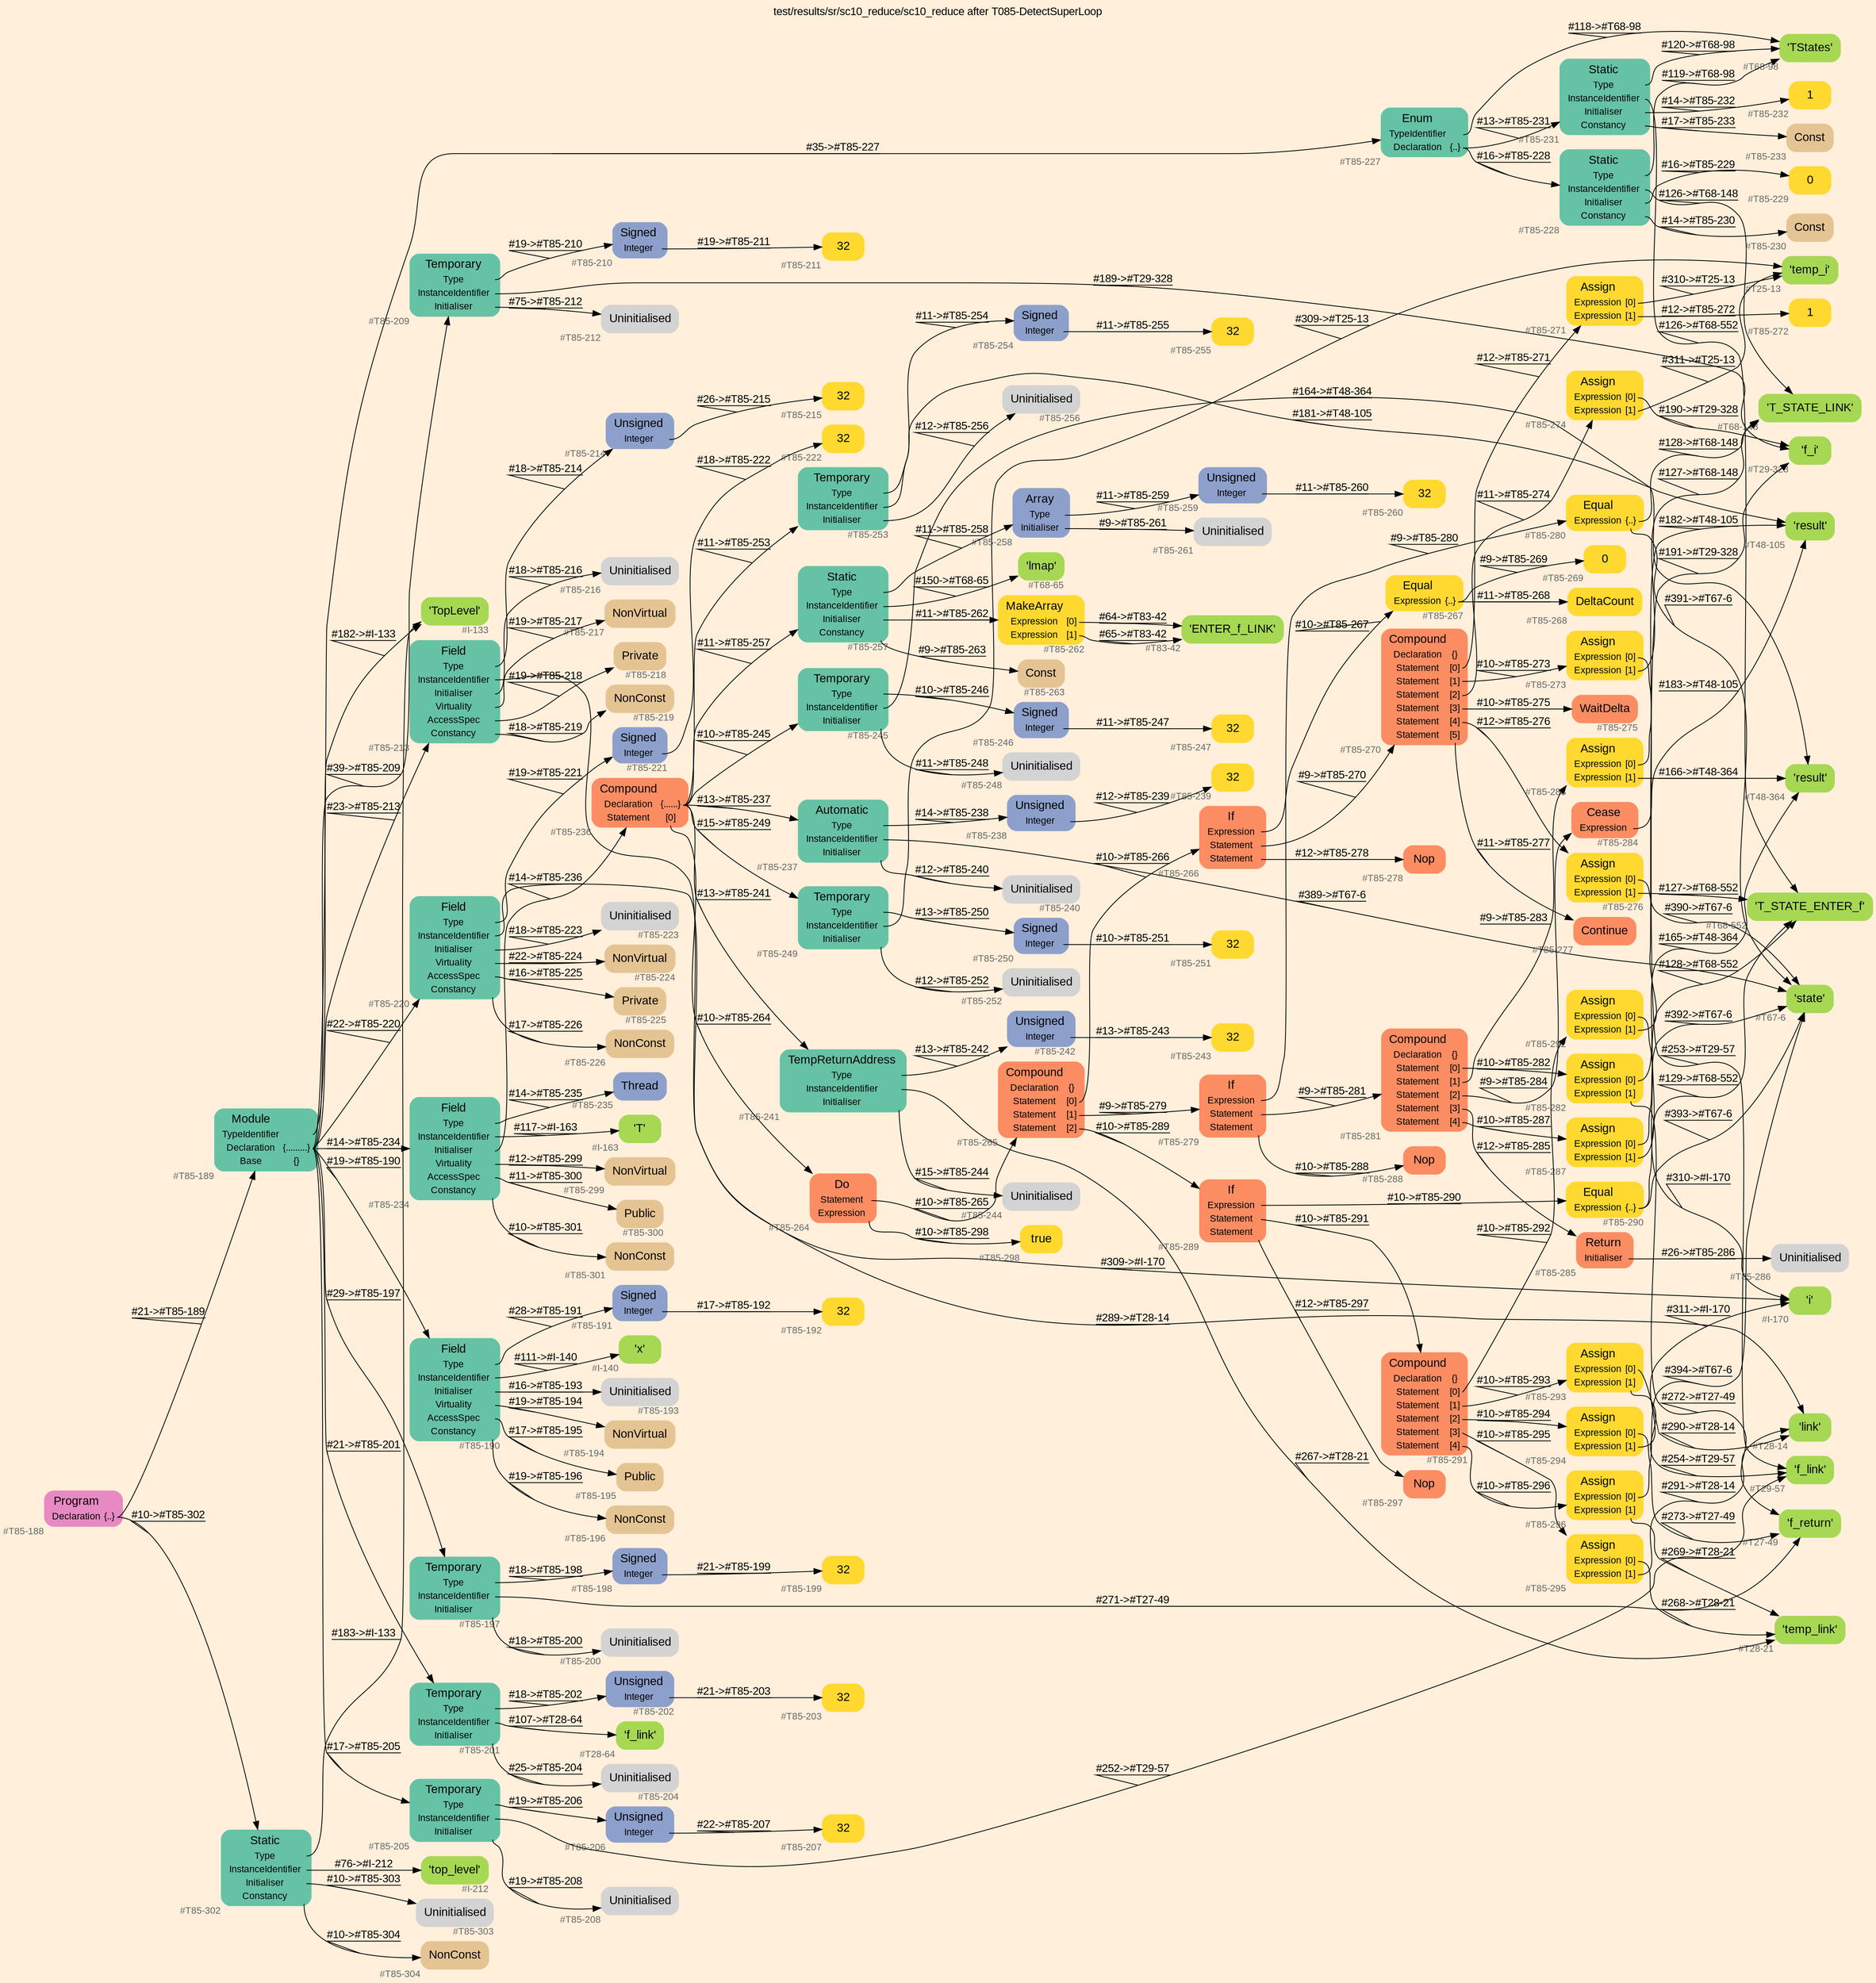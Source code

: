 digraph "test/results/sr/sc10_reduce/sc10_reduce after T085-DetectSuperLoop" {
label = "test/results/sr/sc10_reduce/sc10_reduce after T085-DetectSuperLoop"
labelloc = t
graph [
    rankdir = "LR"
    ranksep = 0.3
    bgcolor = antiquewhite1
    color = black
    fontcolor = black
    fontname = "Arial"
];
node [
    fontname = "Arial"
];
edge [
    fontname = "Arial"
];

// -------------------- node figure --------------------
// -------- block #T85-188 ----------
"#T85-188" [
    fillcolor = "/set28/4"
    xlabel = "#T85-188"
    fontsize = "12"
    fontcolor = grey40
    shape = "plaintext"
    label = <<TABLE BORDER="0" CELLBORDER="0" CELLSPACING="0">
     <TR><TD><FONT COLOR="black" POINT-SIZE="15">Program</FONT></TD></TR>
     <TR><TD><FONT COLOR="black" POINT-SIZE="12">Declaration</FONT></TD><TD PORT="port0"><FONT COLOR="black" POINT-SIZE="12">{..}</FONT></TD></TR>
    </TABLE>>
    style = "rounded,filled"
];

// -------- block #T85-189 ----------
"#T85-189" [
    fillcolor = "/set28/1"
    xlabel = "#T85-189"
    fontsize = "12"
    fontcolor = grey40
    shape = "plaintext"
    label = <<TABLE BORDER="0" CELLBORDER="0" CELLSPACING="0">
     <TR><TD><FONT COLOR="black" POINT-SIZE="15">Module</FONT></TD></TR>
     <TR><TD><FONT COLOR="black" POINT-SIZE="12">TypeIdentifier</FONT></TD><TD PORT="port0"></TD></TR>
     <TR><TD><FONT COLOR="black" POINT-SIZE="12">Declaration</FONT></TD><TD PORT="port1"><FONT COLOR="black" POINT-SIZE="12">{.........}</FONT></TD></TR>
     <TR><TD><FONT COLOR="black" POINT-SIZE="12">Base</FONT></TD><TD PORT="port2"><FONT COLOR="black" POINT-SIZE="12">{}</FONT></TD></TR>
    </TABLE>>
    style = "rounded,filled"
];

// -------- block #I-133 ----------
"#I-133" [
    fillcolor = "/set28/5"
    xlabel = "#I-133"
    fontsize = "12"
    fontcolor = grey40
    shape = "plaintext"
    label = <<TABLE BORDER="0" CELLBORDER="0" CELLSPACING="0">
     <TR><TD><FONT COLOR="black" POINT-SIZE="15">'TopLevel'</FONT></TD></TR>
    </TABLE>>
    style = "rounded,filled"
];

// -------- block #T85-190 ----------
"#T85-190" [
    fillcolor = "/set28/1"
    xlabel = "#T85-190"
    fontsize = "12"
    fontcolor = grey40
    shape = "plaintext"
    label = <<TABLE BORDER="0" CELLBORDER="0" CELLSPACING="0">
     <TR><TD><FONT COLOR="black" POINT-SIZE="15">Field</FONT></TD></TR>
     <TR><TD><FONT COLOR="black" POINT-SIZE="12">Type</FONT></TD><TD PORT="port0"></TD></TR>
     <TR><TD><FONT COLOR="black" POINT-SIZE="12">InstanceIdentifier</FONT></TD><TD PORT="port1"></TD></TR>
     <TR><TD><FONT COLOR="black" POINT-SIZE="12">Initialiser</FONT></TD><TD PORT="port2"></TD></TR>
     <TR><TD><FONT COLOR="black" POINT-SIZE="12">Virtuality</FONT></TD><TD PORT="port3"></TD></TR>
     <TR><TD><FONT COLOR="black" POINT-SIZE="12">AccessSpec</FONT></TD><TD PORT="port4"></TD></TR>
     <TR><TD><FONT COLOR="black" POINT-SIZE="12">Constancy</FONT></TD><TD PORT="port5"></TD></TR>
    </TABLE>>
    style = "rounded,filled"
];

// -------- block #T85-191 ----------
"#T85-191" [
    fillcolor = "/set28/3"
    xlabel = "#T85-191"
    fontsize = "12"
    fontcolor = grey40
    shape = "plaintext"
    label = <<TABLE BORDER="0" CELLBORDER="0" CELLSPACING="0">
     <TR><TD><FONT COLOR="black" POINT-SIZE="15">Signed</FONT></TD></TR>
     <TR><TD><FONT COLOR="black" POINT-SIZE="12">Integer</FONT></TD><TD PORT="port0"></TD></TR>
    </TABLE>>
    style = "rounded,filled"
];

// -------- block #T85-192 ----------
"#T85-192" [
    fillcolor = "/set28/6"
    xlabel = "#T85-192"
    fontsize = "12"
    fontcolor = grey40
    shape = "plaintext"
    label = <<TABLE BORDER="0" CELLBORDER="0" CELLSPACING="0">
     <TR><TD><FONT COLOR="black" POINT-SIZE="15">32</FONT></TD></TR>
    </TABLE>>
    style = "rounded,filled"
];

// -------- block #I-140 ----------
"#I-140" [
    fillcolor = "/set28/5"
    xlabel = "#I-140"
    fontsize = "12"
    fontcolor = grey40
    shape = "plaintext"
    label = <<TABLE BORDER="0" CELLBORDER="0" CELLSPACING="0">
     <TR><TD><FONT COLOR="black" POINT-SIZE="15">'x'</FONT></TD></TR>
    </TABLE>>
    style = "rounded,filled"
];

// -------- block #T85-193 ----------
"#T85-193" [
    xlabel = "#T85-193"
    fontsize = "12"
    fontcolor = grey40
    shape = "plaintext"
    label = <<TABLE BORDER="0" CELLBORDER="0" CELLSPACING="0">
     <TR><TD><FONT COLOR="black" POINT-SIZE="15">Uninitialised</FONT></TD></TR>
    </TABLE>>
    style = "rounded,filled"
];

// -------- block #T85-194 ----------
"#T85-194" [
    fillcolor = "/set28/7"
    xlabel = "#T85-194"
    fontsize = "12"
    fontcolor = grey40
    shape = "plaintext"
    label = <<TABLE BORDER="0" CELLBORDER="0" CELLSPACING="0">
     <TR><TD><FONT COLOR="black" POINT-SIZE="15">NonVirtual</FONT></TD></TR>
    </TABLE>>
    style = "rounded,filled"
];

// -------- block #T85-195 ----------
"#T85-195" [
    fillcolor = "/set28/7"
    xlabel = "#T85-195"
    fontsize = "12"
    fontcolor = grey40
    shape = "plaintext"
    label = <<TABLE BORDER="0" CELLBORDER="0" CELLSPACING="0">
     <TR><TD><FONT COLOR="black" POINT-SIZE="15">Public</FONT></TD></TR>
    </TABLE>>
    style = "rounded,filled"
];

// -------- block #T85-196 ----------
"#T85-196" [
    fillcolor = "/set28/7"
    xlabel = "#T85-196"
    fontsize = "12"
    fontcolor = grey40
    shape = "plaintext"
    label = <<TABLE BORDER="0" CELLBORDER="0" CELLSPACING="0">
     <TR><TD><FONT COLOR="black" POINT-SIZE="15">NonConst</FONT></TD></TR>
    </TABLE>>
    style = "rounded,filled"
];

// -------- block #T85-197 ----------
"#T85-197" [
    fillcolor = "/set28/1"
    xlabel = "#T85-197"
    fontsize = "12"
    fontcolor = grey40
    shape = "plaintext"
    label = <<TABLE BORDER="0" CELLBORDER="0" CELLSPACING="0">
     <TR><TD><FONT COLOR="black" POINT-SIZE="15">Temporary</FONT></TD></TR>
     <TR><TD><FONT COLOR="black" POINT-SIZE="12">Type</FONT></TD><TD PORT="port0"></TD></TR>
     <TR><TD><FONT COLOR="black" POINT-SIZE="12">InstanceIdentifier</FONT></TD><TD PORT="port1"></TD></TR>
     <TR><TD><FONT COLOR="black" POINT-SIZE="12">Initialiser</FONT></TD><TD PORT="port2"></TD></TR>
    </TABLE>>
    style = "rounded,filled"
];

// -------- block #T85-198 ----------
"#T85-198" [
    fillcolor = "/set28/3"
    xlabel = "#T85-198"
    fontsize = "12"
    fontcolor = grey40
    shape = "plaintext"
    label = <<TABLE BORDER="0" CELLBORDER="0" CELLSPACING="0">
     <TR><TD><FONT COLOR="black" POINT-SIZE="15">Signed</FONT></TD></TR>
     <TR><TD><FONT COLOR="black" POINT-SIZE="12">Integer</FONT></TD><TD PORT="port0"></TD></TR>
    </TABLE>>
    style = "rounded,filled"
];

// -------- block #T85-199 ----------
"#T85-199" [
    fillcolor = "/set28/6"
    xlabel = "#T85-199"
    fontsize = "12"
    fontcolor = grey40
    shape = "plaintext"
    label = <<TABLE BORDER="0" CELLBORDER="0" CELLSPACING="0">
     <TR><TD><FONT COLOR="black" POINT-SIZE="15">32</FONT></TD></TR>
    </TABLE>>
    style = "rounded,filled"
];

// -------- block #T27-49 ----------
"#T27-49" [
    fillcolor = "/set28/5"
    xlabel = "#T27-49"
    fontsize = "12"
    fontcolor = grey40
    shape = "plaintext"
    label = <<TABLE BORDER="0" CELLBORDER="0" CELLSPACING="0">
     <TR><TD><FONT COLOR="black" POINT-SIZE="15">'f_return'</FONT></TD></TR>
    </TABLE>>
    style = "rounded,filled"
];

// -------- block #T85-200 ----------
"#T85-200" [
    xlabel = "#T85-200"
    fontsize = "12"
    fontcolor = grey40
    shape = "plaintext"
    label = <<TABLE BORDER="0" CELLBORDER="0" CELLSPACING="0">
     <TR><TD><FONT COLOR="black" POINT-SIZE="15">Uninitialised</FONT></TD></TR>
    </TABLE>>
    style = "rounded,filled"
];

// -------- block #T85-201 ----------
"#T85-201" [
    fillcolor = "/set28/1"
    xlabel = "#T85-201"
    fontsize = "12"
    fontcolor = grey40
    shape = "plaintext"
    label = <<TABLE BORDER="0" CELLBORDER="0" CELLSPACING="0">
     <TR><TD><FONT COLOR="black" POINT-SIZE="15">Temporary</FONT></TD></TR>
     <TR><TD><FONT COLOR="black" POINT-SIZE="12">Type</FONT></TD><TD PORT="port0"></TD></TR>
     <TR><TD><FONT COLOR="black" POINT-SIZE="12">InstanceIdentifier</FONT></TD><TD PORT="port1"></TD></TR>
     <TR><TD><FONT COLOR="black" POINT-SIZE="12">Initialiser</FONT></TD><TD PORT="port2"></TD></TR>
    </TABLE>>
    style = "rounded,filled"
];

// -------- block #T85-202 ----------
"#T85-202" [
    fillcolor = "/set28/3"
    xlabel = "#T85-202"
    fontsize = "12"
    fontcolor = grey40
    shape = "plaintext"
    label = <<TABLE BORDER="0" CELLBORDER="0" CELLSPACING="0">
     <TR><TD><FONT COLOR="black" POINT-SIZE="15">Unsigned</FONT></TD></TR>
     <TR><TD><FONT COLOR="black" POINT-SIZE="12">Integer</FONT></TD><TD PORT="port0"></TD></TR>
    </TABLE>>
    style = "rounded,filled"
];

// -------- block #T85-203 ----------
"#T85-203" [
    fillcolor = "/set28/6"
    xlabel = "#T85-203"
    fontsize = "12"
    fontcolor = grey40
    shape = "plaintext"
    label = <<TABLE BORDER="0" CELLBORDER="0" CELLSPACING="0">
     <TR><TD><FONT COLOR="black" POINT-SIZE="15">32</FONT></TD></TR>
    </TABLE>>
    style = "rounded,filled"
];

// -------- block #T28-64 ----------
"#T28-64" [
    fillcolor = "/set28/5"
    xlabel = "#T28-64"
    fontsize = "12"
    fontcolor = grey40
    shape = "plaintext"
    label = <<TABLE BORDER="0" CELLBORDER="0" CELLSPACING="0">
     <TR><TD><FONT COLOR="black" POINT-SIZE="15">'f_link'</FONT></TD></TR>
    </TABLE>>
    style = "rounded,filled"
];

// -------- block #T85-204 ----------
"#T85-204" [
    xlabel = "#T85-204"
    fontsize = "12"
    fontcolor = grey40
    shape = "plaintext"
    label = <<TABLE BORDER="0" CELLBORDER="0" CELLSPACING="0">
     <TR><TD><FONT COLOR="black" POINT-SIZE="15">Uninitialised</FONT></TD></TR>
    </TABLE>>
    style = "rounded,filled"
];

// -------- block #T85-205 ----------
"#T85-205" [
    fillcolor = "/set28/1"
    xlabel = "#T85-205"
    fontsize = "12"
    fontcolor = grey40
    shape = "plaintext"
    label = <<TABLE BORDER="0" CELLBORDER="0" CELLSPACING="0">
     <TR><TD><FONT COLOR="black" POINT-SIZE="15">Temporary</FONT></TD></TR>
     <TR><TD><FONT COLOR="black" POINT-SIZE="12">Type</FONT></TD><TD PORT="port0"></TD></TR>
     <TR><TD><FONT COLOR="black" POINT-SIZE="12">InstanceIdentifier</FONT></TD><TD PORT="port1"></TD></TR>
     <TR><TD><FONT COLOR="black" POINT-SIZE="12">Initialiser</FONT></TD><TD PORT="port2"></TD></TR>
    </TABLE>>
    style = "rounded,filled"
];

// -------- block #T85-206 ----------
"#T85-206" [
    fillcolor = "/set28/3"
    xlabel = "#T85-206"
    fontsize = "12"
    fontcolor = grey40
    shape = "plaintext"
    label = <<TABLE BORDER="0" CELLBORDER="0" CELLSPACING="0">
     <TR><TD><FONT COLOR="black" POINT-SIZE="15">Unsigned</FONT></TD></TR>
     <TR><TD><FONT COLOR="black" POINT-SIZE="12">Integer</FONT></TD><TD PORT="port0"></TD></TR>
    </TABLE>>
    style = "rounded,filled"
];

// -------- block #T85-207 ----------
"#T85-207" [
    fillcolor = "/set28/6"
    xlabel = "#T85-207"
    fontsize = "12"
    fontcolor = grey40
    shape = "plaintext"
    label = <<TABLE BORDER="0" CELLBORDER="0" CELLSPACING="0">
     <TR><TD><FONT COLOR="black" POINT-SIZE="15">32</FONT></TD></TR>
    </TABLE>>
    style = "rounded,filled"
];

// -------- block #T29-57 ----------
"#T29-57" [
    fillcolor = "/set28/5"
    xlabel = "#T29-57"
    fontsize = "12"
    fontcolor = grey40
    shape = "plaintext"
    label = <<TABLE BORDER="0" CELLBORDER="0" CELLSPACING="0">
     <TR><TD><FONT COLOR="black" POINT-SIZE="15">'f_link'</FONT></TD></TR>
    </TABLE>>
    style = "rounded,filled"
];

// -------- block #T85-208 ----------
"#T85-208" [
    xlabel = "#T85-208"
    fontsize = "12"
    fontcolor = grey40
    shape = "plaintext"
    label = <<TABLE BORDER="0" CELLBORDER="0" CELLSPACING="0">
     <TR><TD><FONT COLOR="black" POINT-SIZE="15">Uninitialised</FONT></TD></TR>
    </TABLE>>
    style = "rounded,filled"
];

// -------- block #T85-209 ----------
"#T85-209" [
    fillcolor = "/set28/1"
    xlabel = "#T85-209"
    fontsize = "12"
    fontcolor = grey40
    shape = "plaintext"
    label = <<TABLE BORDER="0" CELLBORDER="0" CELLSPACING="0">
     <TR><TD><FONT COLOR="black" POINT-SIZE="15">Temporary</FONT></TD></TR>
     <TR><TD><FONT COLOR="black" POINT-SIZE="12">Type</FONT></TD><TD PORT="port0"></TD></TR>
     <TR><TD><FONT COLOR="black" POINT-SIZE="12">InstanceIdentifier</FONT></TD><TD PORT="port1"></TD></TR>
     <TR><TD><FONT COLOR="black" POINT-SIZE="12">Initialiser</FONT></TD><TD PORT="port2"></TD></TR>
    </TABLE>>
    style = "rounded,filled"
];

// -------- block #T85-210 ----------
"#T85-210" [
    fillcolor = "/set28/3"
    xlabel = "#T85-210"
    fontsize = "12"
    fontcolor = grey40
    shape = "plaintext"
    label = <<TABLE BORDER="0" CELLBORDER="0" CELLSPACING="0">
     <TR><TD><FONT COLOR="black" POINT-SIZE="15">Signed</FONT></TD></TR>
     <TR><TD><FONT COLOR="black" POINT-SIZE="12">Integer</FONT></TD><TD PORT="port0"></TD></TR>
    </TABLE>>
    style = "rounded,filled"
];

// -------- block #T85-211 ----------
"#T85-211" [
    fillcolor = "/set28/6"
    xlabel = "#T85-211"
    fontsize = "12"
    fontcolor = grey40
    shape = "plaintext"
    label = <<TABLE BORDER="0" CELLBORDER="0" CELLSPACING="0">
     <TR><TD><FONT COLOR="black" POINT-SIZE="15">32</FONT></TD></TR>
    </TABLE>>
    style = "rounded,filled"
];

// -------- block #T29-328 ----------
"#T29-328" [
    fillcolor = "/set28/5"
    xlabel = "#T29-328"
    fontsize = "12"
    fontcolor = grey40
    shape = "plaintext"
    label = <<TABLE BORDER="0" CELLBORDER="0" CELLSPACING="0">
     <TR><TD><FONT COLOR="black" POINT-SIZE="15">'f_i'</FONT></TD></TR>
    </TABLE>>
    style = "rounded,filled"
];

// -------- block #T85-212 ----------
"#T85-212" [
    xlabel = "#T85-212"
    fontsize = "12"
    fontcolor = grey40
    shape = "plaintext"
    label = <<TABLE BORDER="0" CELLBORDER="0" CELLSPACING="0">
     <TR><TD><FONT COLOR="black" POINT-SIZE="15">Uninitialised</FONT></TD></TR>
    </TABLE>>
    style = "rounded,filled"
];

// -------- block #T85-213 ----------
"#T85-213" [
    fillcolor = "/set28/1"
    xlabel = "#T85-213"
    fontsize = "12"
    fontcolor = grey40
    shape = "plaintext"
    label = <<TABLE BORDER="0" CELLBORDER="0" CELLSPACING="0">
     <TR><TD><FONT COLOR="black" POINT-SIZE="15">Field</FONT></TD></TR>
     <TR><TD><FONT COLOR="black" POINT-SIZE="12">Type</FONT></TD><TD PORT="port0"></TD></TR>
     <TR><TD><FONT COLOR="black" POINT-SIZE="12">InstanceIdentifier</FONT></TD><TD PORT="port1"></TD></TR>
     <TR><TD><FONT COLOR="black" POINT-SIZE="12">Initialiser</FONT></TD><TD PORT="port2"></TD></TR>
     <TR><TD><FONT COLOR="black" POINT-SIZE="12">Virtuality</FONT></TD><TD PORT="port3"></TD></TR>
     <TR><TD><FONT COLOR="black" POINT-SIZE="12">AccessSpec</FONT></TD><TD PORT="port4"></TD></TR>
     <TR><TD><FONT COLOR="black" POINT-SIZE="12">Constancy</FONT></TD><TD PORT="port5"></TD></TR>
    </TABLE>>
    style = "rounded,filled"
];

// -------- block #T85-214 ----------
"#T85-214" [
    fillcolor = "/set28/3"
    xlabel = "#T85-214"
    fontsize = "12"
    fontcolor = grey40
    shape = "plaintext"
    label = <<TABLE BORDER="0" CELLBORDER="0" CELLSPACING="0">
     <TR><TD><FONT COLOR="black" POINT-SIZE="15">Unsigned</FONT></TD></TR>
     <TR><TD><FONT COLOR="black" POINT-SIZE="12">Integer</FONT></TD><TD PORT="port0"></TD></TR>
    </TABLE>>
    style = "rounded,filled"
];

// -------- block #T85-215 ----------
"#T85-215" [
    fillcolor = "/set28/6"
    xlabel = "#T85-215"
    fontsize = "12"
    fontcolor = grey40
    shape = "plaintext"
    label = <<TABLE BORDER="0" CELLBORDER="0" CELLSPACING="0">
     <TR><TD><FONT COLOR="black" POINT-SIZE="15">32</FONT></TD></TR>
    </TABLE>>
    style = "rounded,filled"
];

// -------- block #T28-14 ----------
"#T28-14" [
    fillcolor = "/set28/5"
    xlabel = "#T28-14"
    fontsize = "12"
    fontcolor = grey40
    shape = "plaintext"
    label = <<TABLE BORDER="0" CELLBORDER="0" CELLSPACING="0">
     <TR><TD><FONT COLOR="black" POINT-SIZE="15">'link'</FONT></TD></TR>
    </TABLE>>
    style = "rounded,filled"
];

// -------- block #T85-216 ----------
"#T85-216" [
    xlabel = "#T85-216"
    fontsize = "12"
    fontcolor = grey40
    shape = "plaintext"
    label = <<TABLE BORDER="0" CELLBORDER="0" CELLSPACING="0">
     <TR><TD><FONT COLOR="black" POINT-SIZE="15">Uninitialised</FONT></TD></TR>
    </TABLE>>
    style = "rounded,filled"
];

// -------- block #T85-217 ----------
"#T85-217" [
    fillcolor = "/set28/7"
    xlabel = "#T85-217"
    fontsize = "12"
    fontcolor = grey40
    shape = "plaintext"
    label = <<TABLE BORDER="0" CELLBORDER="0" CELLSPACING="0">
     <TR><TD><FONT COLOR="black" POINT-SIZE="15">NonVirtual</FONT></TD></TR>
    </TABLE>>
    style = "rounded,filled"
];

// -------- block #T85-218 ----------
"#T85-218" [
    fillcolor = "/set28/7"
    xlabel = "#T85-218"
    fontsize = "12"
    fontcolor = grey40
    shape = "plaintext"
    label = <<TABLE BORDER="0" CELLBORDER="0" CELLSPACING="0">
     <TR><TD><FONT COLOR="black" POINT-SIZE="15">Private</FONT></TD></TR>
    </TABLE>>
    style = "rounded,filled"
];

// -------- block #T85-219 ----------
"#T85-219" [
    fillcolor = "/set28/7"
    xlabel = "#T85-219"
    fontsize = "12"
    fontcolor = grey40
    shape = "plaintext"
    label = <<TABLE BORDER="0" CELLBORDER="0" CELLSPACING="0">
     <TR><TD><FONT COLOR="black" POINT-SIZE="15">NonConst</FONT></TD></TR>
    </TABLE>>
    style = "rounded,filled"
];

// -------- block #T85-220 ----------
"#T85-220" [
    fillcolor = "/set28/1"
    xlabel = "#T85-220"
    fontsize = "12"
    fontcolor = grey40
    shape = "plaintext"
    label = <<TABLE BORDER="0" CELLBORDER="0" CELLSPACING="0">
     <TR><TD><FONT COLOR="black" POINT-SIZE="15">Field</FONT></TD></TR>
     <TR><TD><FONT COLOR="black" POINT-SIZE="12">Type</FONT></TD><TD PORT="port0"></TD></TR>
     <TR><TD><FONT COLOR="black" POINT-SIZE="12">InstanceIdentifier</FONT></TD><TD PORT="port1"></TD></TR>
     <TR><TD><FONT COLOR="black" POINT-SIZE="12">Initialiser</FONT></TD><TD PORT="port2"></TD></TR>
     <TR><TD><FONT COLOR="black" POINT-SIZE="12">Virtuality</FONT></TD><TD PORT="port3"></TD></TR>
     <TR><TD><FONT COLOR="black" POINT-SIZE="12">AccessSpec</FONT></TD><TD PORT="port4"></TD></TR>
     <TR><TD><FONT COLOR="black" POINT-SIZE="12">Constancy</FONT></TD><TD PORT="port5"></TD></TR>
    </TABLE>>
    style = "rounded,filled"
];

// -------- block #T85-221 ----------
"#T85-221" [
    fillcolor = "/set28/3"
    xlabel = "#T85-221"
    fontsize = "12"
    fontcolor = grey40
    shape = "plaintext"
    label = <<TABLE BORDER="0" CELLBORDER="0" CELLSPACING="0">
     <TR><TD><FONT COLOR="black" POINT-SIZE="15">Signed</FONT></TD></TR>
     <TR><TD><FONT COLOR="black" POINT-SIZE="12">Integer</FONT></TD><TD PORT="port0"></TD></TR>
    </TABLE>>
    style = "rounded,filled"
];

// -------- block #T85-222 ----------
"#T85-222" [
    fillcolor = "/set28/6"
    xlabel = "#T85-222"
    fontsize = "12"
    fontcolor = grey40
    shape = "plaintext"
    label = <<TABLE BORDER="0" CELLBORDER="0" CELLSPACING="0">
     <TR><TD><FONT COLOR="black" POINT-SIZE="15">32</FONT></TD></TR>
    </TABLE>>
    style = "rounded,filled"
];

// -------- block #I-170 ----------
"#I-170" [
    fillcolor = "/set28/5"
    xlabel = "#I-170"
    fontsize = "12"
    fontcolor = grey40
    shape = "plaintext"
    label = <<TABLE BORDER="0" CELLBORDER="0" CELLSPACING="0">
     <TR><TD><FONT COLOR="black" POINT-SIZE="15">'i'</FONT></TD></TR>
    </TABLE>>
    style = "rounded,filled"
];

// -------- block #T85-223 ----------
"#T85-223" [
    xlabel = "#T85-223"
    fontsize = "12"
    fontcolor = grey40
    shape = "plaintext"
    label = <<TABLE BORDER="0" CELLBORDER="0" CELLSPACING="0">
     <TR><TD><FONT COLOR="black" POINT-SIZE="15">Uninitialised</FONT></TD></TR>
    </TABLE>>
    style = "rounded,filled"
];

// -------- block #T85-224 ----------
"#T85-224" [
    fillcolor = "/set28/7"
    xlabel = "#T85-224"
    fontsize = "12"
    fontcolor = grey40
    shape = "plaintext"
    label = <<TABLE BORDER="0" CELLBORDER="0" CELLSPACING="0">
     <TR><TD><FONT COLOR="black" POINT-SIZE="15">NonVirtual</FONT></TD></TR>
    </TABLE>>
    style = "rounded,filled"
];

// -------- block #T85-225 ----------
"#T85-225" [
    fillcolor = "/set28/7"
    xlabel = "#T85-225"
    fontsize = "12"
    fontcolor = grey40
    shape = "plaintext"
    label = <<TABLE BORDER="0" CELLBORDER="0" CELLSPACING="0">
     <TR><TD><FONT COLOR="black" POINT-SIZE="15">Private</FONT></TD></TR>
    </TABLE>>
    style = "rounded,filled"
];

// -------- block #T85-226 ----------
"#T85-226" [
    fillcolor = "/set28/7"
    xlabel = "#T85-226"
    fontsize = "12"
    fontcolor = grey40
    shape = "plaintext"
    label = <<TABLE BORDER="0" CELLBORDER="0" CELLSPACING="0">
     <TR><TD><FONT COLOR="black" POINT-SIZE="15">NonConst</FONT></TD></TR>
    </TABLE>>
    style = "rounded,filled"
];

// -------- block #T85-227 ----------
"#T85-227" [
    fillcolor = "/set28/1"
    xlabel = "#T85-227"
    fontsize = "12"
    fontcolor = grey40
    shape = "plaintext"
    label = <<TABLE BORDER="0" CELLBORDER="0" CELLSPACING="0">
     <TR><TD><FONT COLOR="black" POINT-SIZE="15">Enum</FONT></TD></TR>
     <TR><TD><FONT COLOR="black" POINT-SIZE="12">TypeIdentifier</FONT></TD><TD PORT="port0"></TD></TR>
     <TR><TD><FONT COLOR="black" POINT-SIZE="12">Declaration</FONT></TD><TD PORT="port1"><FONT COLOR="black" POINT-SIZE="12">{..}</FONT></TD></TR>
    </TABLE>>
    style = "rounded,filled"
];

// -------- block #T68-98 ----------
"#T68-98" [
    fillcolor = "/set28/5"
    xlabel = "#T68-98"
    fontsize = "12"
    fontcolor = grey40
    shape = "plaintext"
    label = <<TABLE BORDER="0" CELLBORDER="0" CELLSPACING="0">
     <TR><TD><FONT COLOR="black" POINT-SIZE="15">'TStates'</FONT></TD></TR>
    </TABLE>>
    style = "rounded,filled"
];

// -------- block #T85-228 ----------
"#T85-228" [
    fillcolor = "/set28/1"
    xlabel = "#T85-228"
    fontsize = "12"
    fontcolor = grey40
    shape = "plaintext"
    label = <<TABLE BORDER="0" CELLBORDER="0" CELLSPACING="0">
     <TR><TD><FONT COLOR="black" POINT-SIZE="15">Static</FONT></TD></TR>
     <TR><TD><FONT COLOR="black" POINT-SIZE="12">Type</FONT></TD><TD PORT="port0"></TD></TR>
     <TR><TD><FONT COLOR="black" POINT-SIZE="12">InstanceIdentifier</FONT></TD><TD PORT="port1"></TD></TR>
     <TR><TD><FONT COLOR="black" POINT-SIZE="12">Initialiser</FONT></TD><TD PORT="port2"></TD></TR>
     <TR><TD><FONT COLOR="black" POINT-SIZE="12">Constancy</FONT></TD><TD PORT="port3"></TD></TR>
    </TABLE>>
    style = "rounded,filled"
];

// -------- block #T68-148 ----------
"#T68-148" [
    fillcolor = "/set28/5"
    xlabel = "#T68-148"
    fontsize = "12"
    fontcolor = grey40
    shape = "plaintext"
    label = <<TABLE BORDER="0" CELLBORDER="0" CELLSPACING="0">
     <TR><TD><FONT COLOR="black" POINT-SIZE="15">'T_STATE_LINK'</FONT></TD></TR>
    </TABLE>>
    style = "rounded,filled"
];

// -------- block #T85-229 ----------
"#T85-229" [
    fillcolor = "/set28/6"
    xlabel = "#T85-229"
    fontsize = "12"
    fontcolor = grey40
    shape = "plaintext"
    label = <<TABLE BORDER="0" CELLBORDER="0" CELLSPACING="0">
     <TR><TD><FONT COLOR="black" POINT-SIZE="15">0</FONT></TD></TR>
    </TABLE>>
    style = "rounded,filled"
];

// -------- block #T85-230 ----------
"#T85-230" [
    fillcolor = "/set28/7"
    xlabel = "#T85-230"
    fontsize = "12"
    fontcolor = grey40
    shape = "plaintext"
    label = <<TABLE BORDER="0" CELLBORDER="0" CELLSPACING="0">
     <TR><TD><FONT COLOR="black" POINT-SIZE="15">Const</FONT></TD></TR>
    </TABLE>>
    style = "rounded,filled"
];

// -------- block #T85-231 ----------
"#T85-231" [
    fillcolor = "/set28/1"
    xlabel = "#T85-231"
    fontsize = "12"
    fontcolor = grey40
    shape = "plaintext"
    label = <<TABLE BORDER="0" CELLBORDER="0" CELLSPACING="0">
     <TR><TD><FONT COLOR="black" POINT-SIZE="15">Static</FONT></TD></TR>
     <TR><TD><FONT COLOR="black" POINT-SIZE="12">Type</FONT></TD><TD PORT="port0"></TD></TR>
     <TR><TD><FONT COLOR="black" POINT-SIZE="12">InstanceIdentifier</FONT></TD><TD PORT="port1"></TD></TR>
     <TR><TD><FONT COLOR="black" POINT-SIZE="12">Initialiser</FONT></TD><TD PORT="port2"></TD></TR>
     <TR><TD><FONT COLOR="black" POINT-SIZE="12">Constancy</FONT></TD><TD PORT="port3"></TD></TR>
    </TABLE>>
    style = "rounded,filled"
];

// -------- block #T68-552 ----------
"#T68-552" [
    fillcolor = "/set28/5"
    xlabel = "#T68-552"
    fontsize = "12"
    fontcolor = grey40
    shape = "plaintext"
    label = <<TABLE BORDER="0" CELLBORDER="0" CELLSPACING="0">
     <TR><TD><FONT COLOR="black" POINT-SIZE="15">'T_STATE_ENTER_f'</FONT></TD></TR>
    </TABLE>>
    style = "rounded,filled"
];

// -------- block #T85-232 ----------
"#T85-232" [
    fillcolor = "/set28/6"
    xlabel = "#T85-232"
    fontsize = "12"
    fontcolor = grey40
    shape = "plaintext"
    label = <<TABLE BORDER="0" CELLBORDER="0" CELLSPACING="0">
     <TR><TD><FONT COLOR="black" POINT-SIZE="15">1</FONT></TD></TR>
    </TABLE>>
    style = "rounded,filled"
];

// -------- block #T85-233 ----------
"#T85-233" [
    fillcolor = "/set28/7"
    xlabel = "#T85-233"
    fontsize = "12"
    fontcolor = grey40
    shape = "plaintext"
    label = <<TABLE BORDER="0" CELLBORDER="0" CELLSPACING="0">
     <TR><TD><FONT COLOR="black" POINT-SIZE="15">Const</FONT></TD></TR>
    </TABLE>>
    style = "rounded,filled"
];

// -------- block #T85-234 ----------
"#T85-234" [
    fillcolor = "/set28/1"
    xlabel = "#T85-234"
    fontsize = "12"
    fontcolor = grey40
    shape = "plaintext"
    label = <<TABLE BORDER="0" CELLBORDER="0" CELLSPACING="0">
     <TR><TD><FONT COLOR="black" POINT-SIZE="15">Field</FONT></TD></TR>
     <TR><TD><FONT COLOR="black" POINT-SIZE="12">Type</FONT></TD><TD PORT="port0"></TD></TR>
     <TR><TD><FONT COLOR="black" POINT-SIZE="12">InstanceIdentifier</FONT></TD><TD PORT="port1"></TD></TR>
     <TR><TD><FONT COLOR="black" POINT-SIZE="12">Initialiser</FONT></TD><TD PORT="port2"></TD></TR>
     <TR><TD><FONT COLOR="black" POINT-SIZE="12">Virtuality</FONT></TD><TD PORT="port3"></TD></TR>
     <TR><TD><FONT COLOR="black" POINT-SIZE="12">AccessSpec</FONT></TD><TD PORT="port4"></TD></TR>
     <TR><TD><FONT COLOR="black" POINT-SIZE="12">Constancy</FONT></TD><TD PORT="port5"></TD></TR>
    </TABLE>>
    style = "rounded,filled"
];

// -------- block #T85-235 ----------
"#T85-235" [
    fillcolor = "/set28/3"
    xlabel = "#T85-235"
    fontsize = "12"
    fontcolor = grey40
    shape = "plaintext"
    label = <<TABLE BORDER="0" CELLBORDER="0" CELLSPACING="0">
     <TR><TD><FONT COLOR="black" POINT-SIZE="15">Thread</FONT></TD></TR>
    </TABLE>>
    style = "rounded,filled"
];

// -------- block #I-163 ----------
"#I-163" [
    fillcolor = "/set28/5"
    xlabel = "#I-163"
    fontsize = "12"
    fontcolor = grey40
    shape = "plaintext"
    label = <<TABLE BORDER="0" CELLBORDER="0" CELLSPACING="0">
     <TR><TD><FONT COLOR="black" POINT-SIZE="15">'T'</FONT></TD></TR>
    </TABLE>>
    style = "rounded,filled"
];

// -------- block #T85-236 ----------
"#T85-236" [
    fillcolor = "/set28/2"
    xlabel = "#T85-236"
    fontsize = "12"
    fontcolor = grey40
    shape = "plaintext"
    label = <<TABLE BORDER="0" CELLBORDER="0" CELLSPACING="0">
     <TR><TD><FONT COLOR="black" POINT-SIZE="15">Compound</FONT></TD></TR>
     <TR><TD><FONT COLOR="black" POINT-SIZE="12">Declaration</FONT></TD><TD PORT="port0"><FONT COLOR="black" POINT-SIZE="12">{......}</FONT></TD></TR>
     <TR><TD><FONT COLOR="black" POINT-SIZE="12">Statement</FONT></TD><TD PORT="port1"><FONT COLOR="black" POINT-SIZE="12">[0]</FONT></TD></TR>
    </TABLE>>
    style = "rounded,filled"
];

// -------- block #T85-237 ----------
"#T85-237" [
    fillcolor = "/set28/1"
    xlabel = "#T85-237"
    fontsize = "12"
    fontcolor = grey40
    shape = "plaintext"
    label = <<TABLE BORDER="0" CELLBORDER="0" CELLSPACING="0">
     <TR><TD><FONT COLOR="black" POINT-SIZE="15">Automatic</FONT></TD></TR>
     <TR><TD><FONT COLOR="black" POINT-SIZE="12">Type</FONT></TD><TD PORT="port0"></TD></TR>
     <TR><TD><FONT COLOR="black" POINT-SIZE="12">InstanceIdentifier</FONT></TD><TD PORT="port1"></TD></TR>
     <TR><TD><FONT COLOR="black" POINT-SIZE="12">Initialiser</FONT></TD><TD PORT="port2"></TD></TR>
    </TABLE>>
    style = "rounded,filled"
];

// -------- block #T85-238 ----------
"#T85-238" [
    fillcolor = "/set28/3"
    xlabel = "#T85-238"
    fontsize = "12"
    fontcolor = grey40
    shape = "plaintext"
    label = <<TABLE BORDER="0" CELLBORDER="0" CELLSPACING="0">
     <TR><TD><FONT COLOR="black" POINT-SIZE="15">Unsigned</FONT></TD></TR>
     <TR><TD><FONT COLOR="black" POINT-SIZE="12">Integer</FONT></TD><TD PORT="port0"></TD></TR>
    </TABLE>>
    style = "rounded,filled"
];

// -------- block #T85-239 ----------
"#T85-239" [
    fillcolor = "/set28/6"
    xlabel = "#T85-239"
    fontsize = "12"
    fontcolor = grey40
    shape = "plaintext"
    label = <<TABLE BORDER="0" CELLBORDER="0" CELLSPACING="0">
     <TR><TD><FONT COLOR="black" POINT-SIZE="15">32</FONT></TD></TR>
    </TABLE>>
    style = "rounded,filled"
];

// -------- block #T67-6 ----------
"#T67-6" [
    fillcolor = "/set28/5"
    xlabel = "#T67-6"
    fontsize = "12"
    fontcolor = grey40
    shape = "plaintext"
    label = <<TABLE BORDER="0" CELLBORDER="0" CELLSPACING="0">
     <TR><TD><FONT COLOR="black" POINT-SIZE="15">'state'</FONT></TD></TR>
    </TABLE>>
    style = "rounded,filled"
];

// -------- block #T85-240 ----------
"#T85-240" [
    xlabel = "#T85-240"
    fontsize = "12"
    fontcolor = grey40
    shape = "plaintext"
    label = <<TABLE BORDER="0" CELLBORDER="0" CELLSPACING="0">
     <TR><TD><FONT COLOR="black" POINT-SIZE="15">Uninitialised</FONT></TD></TR>
    </TABLE>>
    style = "rounded,filled"
];

// -------- block #T85-241 ----------
"#T85-241" [
    fillcolor = "/set28/1"
    xlabel = "#T85-241"
    fontsize = "12"
    fontcolor = grey40
    shape = "plaintext"
    label = <<TABLE BORDER="0" CELLBORDER="0" CELLSPACING="0">
     <TR><TD><FONT COLOR="black" POINT-SIZE="15">TempReturnAddress</FONT></TD></TR>
     <TR><TD><FONT COLOR="black" POINT-SIZE="12">Type</FONT></TD><TD PORT="port0"></TD></TR>
     <TR><TD><FONT COLOR="black" POINT-SIZE="12">InstanceIdentifier</FONT></TD><TD PORT="port1"></TD></TR>
     <TR><TD><FONT COLOR="black" POINT-SIZE="12">Initialiser</FONT></TD><TD PORT="port2"></TD></TR>
    </TABLE>>
    style = "rounded,filled"
];

// -------- block #T85-242 ----------
"#T85-242" [
    fillcolor = "/set28/3"
    xlabel = "#T85-242"
    fontsize = "12"
    fontcolor = grey40
    shape = "plaintext"
    label = <<TABLE BORDER="0" CELLBORDER="0" CELLSPACING="0">
     <TR><TD><FONT COLOR="black" POINT-SIZE="15">Unsigned</FONT></TD></TR>
     <TR><TD><FONT COLOR="black" POINT-SIZE="12">Integer</FONT></TD><TD PORT="port0"></TD></TR>
    </TABLE>>
    style = "rounded,filled"
];

// -------- block #T85-243 ----------
"#T85-243" [
    fillcolor = "/set28/6"
    xlabel = "#T85-243"
    fontsize = "12"
    fontcolor = grey40
    shape = "plaintext"
    label = <<TABLE BORDER="0" CELLBORDER="0" CELLSPACING="0">
     <TR><TD><FONT COLOR="black" POINT-SIZE="15">32</FONT></TD></TR>
    </TABLE>>
    style = "rounded,filled"
];

// -------- block #T28-21 ----------
"#T28-21" [
    fillcolor = "/set28/5"
    xlabel = "#T28-21"
    fontsize = "12"
    fontcolor = grey40
    shape = "plaintext"
    label = <<TABLE BORDER="0" CELLBORDER="0" CELLSPACING="0">
     <TR><TD><FONT COLOR="black" POINT-SIZE="15">'temp_link'</FONT></TD></TR>
    </TABLE>>
    style = "rounded,filled"
];

// -------- block #T85-244 ----------
"#T85-244" [
    xlabel = "#T85-244"
    fontsize = "12"
    fontcolor = grey40
    shape = "plaintext"
    label = <<TABLE BORDER="0" CELLBORDER="0" CELLSPACING="0">
     <TR><TD><FONT COLOR="black" POINT-SIZE="15">Uninitialised</FONT></TD></TR>
    </TABLE>>
    style = "rounded,filled"
];

// -------- block #T85-245 ----------
"#T85-245" [
    fillcolor = "/set28/1"
    xlabel = "#T85-245"
    fontsize = "12"
    fontcolor = grey40
    shape = "plaintext"
    label = <<TABLE BORDER="0" CELLBORDER="0" CELLSPACING="0">
     <TR><TD><FONT COLOR="black" POINT-SIZE="15">Temporary</FONT></TD></TR>
     <TR><TD><FONT COLOR="black" POINT-SIZE="12">Type</FONT></TD><TD PORT="port0"></TD></TR>
     <TR><TD><FONT COLOR="black" POINT-SIZE="12">InstanceIdentifier</FONT></TD><TD PORT="port1"></TD></TR>
     <TR><TD><FONT COLOR="black" POINT-SIZE="12">Initialiser</FONT></TD><TD PORT="port2"></TD></TR>
    </TABLE>>
    style = "rounded,filled"
];

// -------- block #T85-246 ----------
"#T85-246" [
    fillcolor = "/set28/3"
    xlabel = "#T85-246"
    fontsize = "12"
    fontcolor = grey40
    shape = "plaintext"
    label = <<TABLE BORDER="0" CELLBORDER="0" CELLSPACING="0">
     <TR><TD><FONT COLOR="black" POINT-SIZE="15">Signed</FONT></TD></TR>
     <TR><TD><FONT COLOR="black" POINT-SIZE="12">Integer</FONT></TD><TD PORT="port0"></TD></TR>
    </TABLE>>
    style = "rounded,filled"
];

// -------- block #T85-247 ----------
"#T85-247" [
    fillcolor = "/set28/6"
    xlabel = "#T85-247"
    fontsize = "12"
    fontcolor = grey40
    shape = "plaintext"
    label = <<TABLE BORDER="0" CELLBORDER="0" CELLSPACING="0">
     <TR><TD><FONT COLOR="black" POINT-SIZE="15">32</FONT></TD></TR>
    </TABLE>>
    style = "rounded,filled"
];

// -------- block #T48-364 ----------
"#T48-364" [
    fillcolor = "/set28/5"
    xlabel = "#T48-364"
    fontsize = "12"
    fontcolor = grey40
    shape = "plaintext"
    label = <<TABLE BORDER="0" CELLBORDER="0" CELLSPACING="0">
     <TR><TD><FONT COLOR="black" POINT-SIZE="15">'result'</FONT></TD></TR>
    </TABLE>>
    style = "rounded,filled"
];

// -------- block #T85-248 ----------
"#T85-248" [
    xlabel = "#T85-248"
    fontsize = "12"
    fontcolor = grey40
    shape = "plaintext"
    label = <<TABLE BORDER="0" CELLBORDER="0" CELLSPACING="0">
     <TR><TD><FONT COLOR="black" POINT-SIZE="15">Uninitialised</FONT></TD></TR>
    </TABLE>>
    style = "rounded,filled"
];

// -------- block #T85-249 ----------
"#T85-249" [
    fillcolor = "/set28/1"
    xlabel = "#T85-249"
    fontsize = "12"
    fontcolor = grey40
    shape = "plaintext"
    label = <<TABLE BORDER="0" CELLBORDER="0" CELLSPACING="0">
     <TR><TD><FONT COLOR="black" POINT-SIZE="15">Temporary</FONT></TD></TR>
     <TR><TD><FONT COLOR="black" POINT-SIZE="12">Type</FONT></TD><TD PORT="port0"></TD></TR>
     <TR><TD><FONT COLOR="black" POINT-SIZE="12">InstanceIdentifier</FONT></TD><TD PORT="port1"></TD></TR>
     <TR><TD><FONT COLOR="black" POINT-SIZE="12">Initialiser</FONT></TD><TD PORT="port2"></TD></TR>
    </TABLE>>
    style = "rounded,filled"
];

// -------- block #T85-250 ----------
"#T85-250" [
    fillcolor = "/set28/3"
    xlabel = "#T85-250"
    fontsize = "12"
    fontcolor = grey40
    shape = "plaintext"
    label = <<TABLE BORDER="0" CELLBORDER="0" CELLSPACING="0">
     <TR><TD><FONT COLOR="black" POINT-SIZE="15">Signed</FONT></TD></TR>
     <TR><TD><FONT COLOR="black" POINT-SIZE="12">Integer</FONT></TD><TD PORT="port0"></TD></TR>
    </TABLE>>
    style = "rounded,filled"
];

// -------- block #T85-251 ----------
"#T85-251" [
    fillcolor = "/set28/6"
    xlabel = "#T85-251"
    fontsize = "12"
    fontcolor = grey40
    shape = "plaintext"
    label = <<TABLE BORDER="0" CELLBORDER="0" CELLSPACING="0">
     <TR><TD><FONT COLOR="black" POINT-SIZE="15">32</FONT></TD></TR>
    </TABLE>>
    style = "rounded,filled"
];

// -------- block #T25-13 ----------
"#T25-13" [
    fillcolor = "/set28/5"
    xlabel = "#T25-13"
    fontsize = "12"
    fontcolor = grey40
    shape = "plaintext"
    label = <<TABLE BORDER="0" CELLBORDER="0" CELLSPACING="0">
     <TR><TD><FONT COLOR="black" POINT-SIZE="15">'temp_i'</FONT></TD></TR>
    </TABLE>>
    style = "rounded,filled"
];

// -------- block #T85-252 ----------
"#T85-252" [
    xlabel = "#T85-252"
    fontsize = "12"
    fontcolor = grey40
    shape = "plaintext"
    label = <<TABLE BORDER="0" CELLBORDER="0" CELLSPACING="0">
     <TR><TD><FONT COLOR="black" POINT-SIZE="15">Uninitialised</FONT></TD></TR>
    </TABLE>>
    style = "rounded,filled"
];

// -------- block #T85-253 ----------
"#T85-253" [
    fillcolor = "/set28/1"
    xlabel = "#T85-253"
    fontsize = "12"
    fontcolor = grey40
    shape = "plaintext"
    label = <<TABLE BORDER="0" CELLBORDER="0" CELLSPACING="0">
     <TR><TD><FONT COLOR="black" POINT-SIZE="15">Temporary</FONT></TD></TR>
     <TR><TD><FONT COLOR="black" POINT-SIZE="12">Type</FONT></TD><TD PORT="port0"></TD></TR>
     <TR><TD><FONT COLOR="black" POINT-SIZE="12">InstanceIdentifier</FONT></TD><TD PORT="port1"></TD></TR>
     <TR><TD><FONT COLOR="black" POINT-SIZE="12">Initialiser</FONT></TD><TD PORT="port2"></TD></TR>
    </TABLE>>
    style = "rounded,filled"
];

// -------- block #T85-254 ----------
"#T85-254" [
    fillcolor = "/set28/3"
    xlabel = "#T85-254"
    fontsize = "12"
    fontcolor = grey40
    shape = "plaintext"
    label = <<TABLE BORDER="0" CELLBORDER="0" CELLSPACING="0">
     <TR><TD><FONT COLOR="black" POINT-SIZE="15">Signed</FONT></TD></TR>
     <TR><TD><FONT COLOR="black" POINT-SIZE="12">Integer</FONT></TD><TD PORT="port0"></TD></TR>
    </TABLE>>
    style = "rounded,filled"
];

// -------- block #T85-255 ----------
"#T85-255" [
    fillcolor = "/set28/6"
    xlabel = "#T85-255"
    fontsize = "12"
    fontcolor = grey40
    shape = "plaintext"
    label = <<TABLE BORDER="0" CELLBORDER="0" CELLSPACING="0">
     <TR><TD><FONT COLOR="black" POINT-SIZE="15">32</FONT></TD></TR>
    </TABLE>>
    style = "rounded,filled"
];

// -------- block #T48-105 ----------
"#T48-105" [
    fillcolor = "/set28/5"
    xlabel = "#T48-105"
    fontsize = "12"
    fontcolor = grey40
    shape = "plaintext"
    label = <<TABLE BORDER="0" CELLBORDER="0" CELLSPACING="0">
     <TR><TD><FONT COLOR="black" POINT-SIZE="15">'result'</FONT></TD></TR>
    </TABLE>>
    style = "rounded,filled"
];

// -------- block #T85-256 ----------
"#T85-256" [
    xlabel = "#T85-256"
    fontsize = "12"
    fontcolor = grey40
    shape = "plaintext"
    label = <<TABLE BORDER="0" CELLBORDER="0" CELLSPACING="0">
     <TR><TD><FONT COLOR="black" POINT-SIZE="15">Uninitialised</FONT></TD></TR>
    </TABLE>>
    style = "rounded,filled"
];

// -------- block #T85-257 ----------
"#T85-257" [
    fillcolor = "/set28/1"
    xlabel = "#T85-257"
    fontsize = "12"
    fontcolor = grey40
    shape = "plaintext"
    label = <<TABLE BORDER="0" CELLBORDER="0" CELLSPACING="0">
     <TR><TD><FONT COLOR="black" POINT-SIZE="15">Static</FONT></TD></TR>
     <TR><TD><FONT COLOR="black" POINT-SIZE="12">Type</FONT></TD><TD PORT="port0"></TD></TR>
     <TR><TD><FONT COLOR="black" POINT-SIZE="12">InstanceIdentifier</FONT></TD><TD PORT="port1"></TD></TR>
     <TR><TD><FONT COLOR="black" POINT-SIZE="12">Initialiser</FONT></TD><TD PORT="port2"></TD></TR>
     <TR><TD><FONT COLOR="black" POINT-SIZE="12">Constancy</FONT></TD><TD PORT="port3"></TD></TR>
    </TABLE>>
    style = "rounded,filled"
];

// -------- block #T85-258 ----------
"#T85-258" [
    fillcolor = "/set28/3"
    xlabel = "#T85-258"
    fontsize = "12"
    fontcolor = grey40
    shape = "plaintext"
    label = <<TABLE BORDER="0" CELLBORDER="0" CELLSPACING="0">
     <TR><TD><FONT COLOR="black" POINT-SIZE="15">Array</FONT></TD></TR>
     <TR><TD><FONT COLOR="black" POINT-SIZE="12">Type</FONT></TD><TD PORT="port0"></TD></TR>
     <TR><TD><FONT COLOR="black" POINT-SIZE="12">Initialiser</FONT></TD><TD PORT="port1"></TD></TR>
    </TABLE>>
    style = "rounded,filled"
];

// -------- block #T85-259 ----------
"#T85-259" [
    fillcolor = "/set28/3"
    xlabel = "#T85-259"
    fontsize = "12"
    fontcolor = grey40
    shape = "plaintext"
    label = <<TABLE BORDER="0" CELLBORDER="0" CELLSPACING="0">
     <TR><TD><FONT COLOR="black" POINT-SIZE="15">Unsigned</FONT></TD></TR>
     <TR><TD><FONT COLOR="black" POINT-SIZE="12">Integer</FONT></TD><TD PORT="port0"></TD></TR>
    </TABLE>>
    style = "rounded,filled"
];

// -------- block #T85-260 ----------
"#T85-260" [
    fillcolor = "/set28/6"
    xlabel = "#T85-260"
    fontsize = "12"
    fontcolor = grey40
    shape = "plaintext"
    label = <<TABLE BORDER="0" CELLBORDER="0" CELLSPACING="0">
     <TR><TD><FONT COLOR="black" POINT-SIZE="15">32</FONT></TD></TR>
    </TABLE>>
    style = "rounded,filled"
];

// -------- block #T85-261 ----------
"#T85-261" [
    xlabel = "#T85-261"
    fontsize = "12"
    fontcolor = grey40
    shape = "plaintext"
    label = <<TABLE BORDER="0" CELLBORDER="0" CELLSPACING="0">
     <TR><TD><FONT COLOR="black" POINT-SIZE="15">Uninitialised</FONT></TD></TR>
    </TABLE>>
    style = "rounded,filled"
];

// -------- block #T68-65 ----------
"#T68-65" [
    fillcolor = "/set28/5"
    xlabel = "#T68-65"
    fontsize = "12"
    fontcolor = grey40
    shape = "plaintext"
    label = <<TABLE BORDER="0" CELLBORDER="0" CELLSPACING="0">
     <TR><TD><FONT COLOR="black" POINT-SIZE="15">'lmap'</FONT></TD></TR>
    </TABLE>>
    style = "rounded,filled"
];

// -------- block #T85-262 ----------
"#T85-262" [
    fillcolor = "/set28/6"
    xlabel = "#T85-262"
    fontsize = "12"
    fontcolor = grey40
    shape = "plaintext"
    label = <<TABLE BORDER="0" CELLBORDER="0" CELLSPACING="0">
     <TR><TD><FONT COLOR="black" POINT-SIZE="15">MakeArray</FONT></TD></TR>
     <TR><TD><FONT COLOR="black" POINT-SIZE="12">Expression</FONT></TD><TD PORT="port0"><FONT COLOR="black" POINT-SIZE="12">[0]</FONT></TD></TR>
     <TR><TD><FONT COLOR="black" POINT-SIZE="12">Expression</FONT></TD><TD PORT="port1"><FONT COLOR="black" POINT-SIZE="12">[1]</FONT></TD></TR>
    </TABLE>>
    style = "rounded,filled"
];

// -------- block #T83-42 ----------
"#T83-42" [
    fillcolor = "/set28/5"
    xlabel = "#T83-42"
    fontsize = "12"
    fontcolor = grey40
    shape = "plaintext"
    label = <<TABLE BORDER="0" CELLBORDER="0" CELLSPACING="0">
     <TR><TD><FONT COLOR="black" POINT-SIZE="15">'ENTER_f_LINK'</FONT></TD></TR>
    </TABLE>>
    style = "rounded,filled"
];

// -------- block #T85-263 ----------
"#T85-263" [
    fillcolor = "/set28/7"
    xlabel = "#T85-263"
    fontsize = "12"
    fontcolor = grey40
    shape = "plaintext"
    label = <<TABLE BORDER="0" CELLBORDER="0" CELLSPACING="0">
     <TR><TD><FONT COLOR="black" POINT-SIZE="15">Const</FONT></TD></TR>
    </TABLE>>
    style = "rounded,filled"
];

// -------- block #T85-264 ----------
"#T85-264" [
    fillcolor = "/set28/2"
    xlabel = "#T85-264"
    fontsize = "12"
    fontcolor = grey40
    shape = "plaintext"
    label = <<TABLE BORDER="0" CELLBORDER="0" CELLSPACING="0">
     <TR><TD><FONT COLOR="black" POINT-SIZE="15">Do</FONT></TD></TR>
     <TR><TD><FONT COLOR="black" POINT-SIZE="12">Statement</FONT></TD><TD PORT="port0"></TD></TR>
     <TR><TD><FONT COLOR="black" POINT-SIZE="12">Expression</FONT></TD><TD PORT="port1"></TD></TR>
    </TABLE>>
    style = "rounded,filled"
];

// -------- block #T85-265 ----------
"#T85-265" [
    fillcolor = "/set28/2"
    xlabel = "#T85-265"
    fontsize = "12"
    fontcolor = grey40
    shape = "plaintext"
    label = <<TABLE BORDER="0" CELLBORDER="0" CELLSPACING="0">
     <TR><TD><FONT COLOR="black" POINT-SIZE="15">Compound</FONT></TD></TR>
     <TR><TD><FONT COLOR="black" POINT-SIZE="12">Declaration</FONT></TD><TD PORT="port0"><FONT COLOR="black" POINT-SIZE="12">{}</FONT></TD></TR>
     <TR><TD><FONT COLOR="black" POINT-SIZE="12">Statement</FONT></TD><TD PORT="port1"><FONT COLOR="black" POINT-SIZE="12">[0]</FONT></TD></TR>
     <TR><TD><FONT COLOR="black" POINT-SIZE="12">Statement</FONT></TD><TD PORT="port2"><FONT COLOR="black" POINT-SIZE="12">[1]</FONT></TD></TR>
     <TR><TD><FONT COLOR="black" POINT-SIZE="12">Statement</FONT></TD><TD PORT="port3"><FONT COLOR="black" POINT-SIZE="12">[2]</FONT></TD></TR>
    </TABLE>>
    style = "rounded,filled"
];

// -------- block #T85-266 ----------
"#T85-266" [
    fillcolor = "/set28/2"
    xlabel = "#T85-266"
    fontsize = "12"
    fontcolor = grey40
    shape = "plaintext"
    label = <<TABLE BORDER="0" CELLBORDER="0" CELLSPACING="0">
     <TR><TD><FONT COLOR="black" POINT-SIZE="15">If</FONT></TD></TR>
     <TR><TD><FONT COLOR="black" POINT-SIZE="12">Expression</FONT></TD><TD PORT="port0"></TD></TR>
     <TR><TD><FONT COLOR="black" POINT-SIZE="12">Statement</FONT></TD><TD PORT="port1"></TD></TR>
     <TR><TD><FONT COLOR="black" POINT-SIZE="12">Statement</FONT></TD><TD PORT="port2"></TD></TR>
    </TABLE>>
    style = "rounded,filled"
];

// -------- block #T85-267 ----------
"#T85-267" [
    fillcolor = "/set28/6"
    xlabel = "#T85-267"
    fontsize = "12"
    fontcolor = grey40
    shape = "plaintext"
    label = <<TABLE BORDER="0" CELLBORDER="0" CELLSPACING="0">
     <TR><TD><FONT COLOR="black" POINT-SIZE="15">Equal</FONT></TD></TR>
     <TR><TD><FONT COLOR="black" POINT-SIZE="12">Expression</FONT></TD><TD PORT="port0"><FONT COLOR="black" POINT-SIZE="12">{..}</FONT></TD></TR>
    </TABLE>>
    style = "rounded,filled"
];

// -------- block #T85-268 ----------
"#T85-268" [
    fillcolor = "/set28/6"
    xlabel = "#T85-268"
    fontsize = "12"
    fontcolor = grey40
    shape = "plaintext"
    label = <<TABLE BORDER="0" CELLBORDER="0" CELLSPACING="0">
     <TR><TD><FONT COLOR="black" POINT-SIZE="15">DeltaCount</FONT></TD></TR>
    </TABLE>>
    style = "rounded,filled"
];

// -------- block #T85-269 ----------
"#T85-269" [
    fillcolor = "/set28/6"
    xlabel = "#T85-269"
    fontsize = "12"
    fontcolor = grey40
    shape = "plaintext"
    label = <<TABLE BORDER="0" CELLBORDER="0" CELLSPACING="0">
     <TR><TD><FONT COLOR="black" POINT-SIZE="15">0</FONT></TD></TR>
    </TABLE>>
    style = "rounded,filled"
];

// -------- block #T85-270 ----------
"#T85-270" [
    fillcolor = "/set28/2"
    xlabel = "#T85-270"
    fontsize = "12"
    fontcolor = grey40
    shape = "plaintext"
    label = <<TABLE BORDER="0" CELLBORDER="0" CELLSPACING="0">
     <TR><TD><FONT COLOR="black" POINT-SIZE="15">Compound</FONT></TD></TR>
     <TR><TD><FONT COLOR="black" POINT-SIZE="12">Declaration</FONT></TD><TD PORT="port0"><FONT COLOR="black" POINT-SIZE="12">{}</FONT></TD></TR>
     <TR><TD><FONT COLOR="black" POINT-SIZE="12">Statement</FONT></TD><TD PORT="port1"><FONT COLOR="black" POINT-SIZE="12">[0]</FONT></TD></TR>
     <TR><TD><FONT COLOR="black" POINT-SIZE="12">Statement</FONT></TD><TD PORT="port2"><FONT COLOR="black" POINT-SIZE="12">[1]</FONT></TD></TR>
     <TR><TD><FONT COLOR="black" POINT-SIZE="12">Statement</FONT></TD><TD PORT="port3"><FONT COLOR="black" POINT-SIZE="12">[2]</FONT></TD></TR>
     <TR><TD><FONT COLOR="black" POINT-SIZE="12">Statement</FONT></TD><TD PORT="port4"><FONT COLOR="black" POINT-SIZE="12">[3]</FONT></TD></TR>
     <TR><TD><FONT COLOR="black" POINT-SIZE="12">Statement</FONT></TD><TD PORT="port5"><FONT COLOR="black" POINT-SIZE="12">[4]</FONT></TD></TR>
     <TR><TD><FONT COLOR="black" POINT-SIZE="12">Statement</FONT></TD><TD PORT="port6"><FONT COLOR="black" POINT-SIZE="12">[5]</FONT></TD></TR>
    </TABLE>>
    style = "rounded,filled"
];

// -------- block #T85-271 ----------
"#T85-271" [
    fillcolor = "/set28/6"
    xlabel = "#T85-271"
    fontsize = "12"
    fontcolor = grey40
    shape = "plaintext"
    label = <<TABLE BORDER="0" CELLBORDER="0" CELLSPACING="0">
     <TR><TD><FONT COLOR="black" POINT-SIZE="15">Assign</FONT></TD></TR>
     <TR><TD><FONT COLOR="black" POINT-SIZE="12">Expression</FONT></TD><TD PORT="port0"><FONT COLOR="black" POINT-SIZE="12">[0]</FONT></TD></TR>
     <TR><TD><FONT COLOR="black" POINT-SIZE="12">Expression</FONT></TD><TD PORT="port1"><FONT COLOR="black" POINT-SIZE="12">[1]</FONT></TD></TR>
    </TABLE>>
    style = "rounded,filled"
];

// -------- block #T85-272 ----------
"#T85-272" [
    fillcolor = "/set28/6"
    xlabel = "#T85-272"
    fontsize = "12"
    fontcolor = grey40
    shape = "plaintext"
    label = <<TABLE BORDER="0" CELLBORDER="0" CELLSPACING="0">
     <TR><TD><FONT COLOR="black" POINT-SIZE="15">1</FONT></TD></TR>
    </TABLE>>
    style = "rounded,filled"
];

// -------- block #T85-273 ----------
"#T85-273" [
    fillcolor = "/set28/6"
    xlabel = "#T85-273"
    fontsize = "12"
    fontcolor = grey40
    shape = "plaintext"
    label = <<TABLE BORDER="0" CELLBORDER="0" CELLSPACING="0">
     <TR><TD><FONT COLOR="black" POINT-SIZE="15">Assign</FONT></TD></TR>
     <TR><TD><FONT COLOR="black" POINT-SIZE="12">Expression</FONT></TD><TD PORT="port0"><FONT COLOR="black" POINT-SIZE="12">[0]</FONT></TD></TR>
     <TR><TD><FONT COLOR="black" POINT-SIZE="12">Expression</FONT></TD><TD PORT="port1"><FONT COLOR="black" POINT-SIZE="12">[1]</FONT></TD></TR>
    </TABLE>>
    style = "rounded,filled"
];

// -------- block #T85-274 ----------
"#T85-274" [
    fillcolor = "/set28/6"
    xlabel = "#T85-274"
    fontsize = "12"
    fontcolor = grey40
    shape = "plaintext"
    label = <<TABLE BORDER="0" CELLBORDER="0" CELLSPACING="0">
     <TR><TD><FONT COLOR="black" POINT-SIZE="15">Assign</FONT></TD></TR>
     <TR><TD><FONT COLOR="black" POINT-SIZE="12">Expression</FONT></TD><TD PORT="port0"><FONT COLOR="black" POINT-SIZE="12">[0]</FONT></TD></TR>
     <TR><TD><FONT COLOR="black" POINT-SIZE="12">Expression</FONT></TD><TD PORT="port1"><FONT COLOR="black" POINT-SIZE="12">[1]</FONT></TD></TR>
    </TABLE>>
    style = "rounded,filled"
];

// -------- block #T85-275 ----------
"#T85-275" [
    fillcolor = "/set28/2"
    xlabel = "#T85-275"
    fontsize = "12"
    fontcolor = grey40
    shape = "plaintext"
    label = <<TABLE BORDER="0" CELLBORDER="0" CELLSPACING="0">
     <TR><TD><FONT COLOR="black" POINT-SIZE="15">WaitDelta</FONT></TD></TR>
    </TABLE>>
    style = "rounded,filled"
];

// -------- block #T85-276 ----------
"#T85-276" [
    fillcolor = "/set28/6"
    xlabel = "#T85-276"
    fontsize = "12"
    fontcolor = grey40
    shape = "plaintext"
    label = <<TABLE BORDER="0" CELLBORDER="0" CELLSPACING="0">
     <TR><TD><FONT COLOR="black" POINT-SIZE="15">Assign</FONT></TD></TR>
     <TR><TD><FONT COLOR="black" POINT-SIZE="12">Expression</FONT></TD><TD PORT="port0"><FONT COLOR="black" POINT-SIZE="12">[0]</FONT></TD></TR>
     <TR><TD><FONT COLOR="black" POINT-SIZE="12">Expression</FONT></TD><TD PORT="port1"><FONT COLOR="black" POINT-SIZE="12">[1]</FONT></TD></TR>
    </TABLE>>
    style = "rounded,filled"
];

// -------- block #T85-277 ----------
"#T85-277" [
    fillcolor = "/set28/2"
    xlabel = "#T85-277"
    fontsize = "12"
    fontcolor = grey40
    shape = "plaintext"
    label = <<TABLE BORDER="0" CELLBORDER="0" CELLSPACING="0">
     <TR><TD><FONT COLOR="black" POINT-SIZE="15">Continue</FONT></TD></TR>
    </TABLE>>
    style = "rounded,filled"
];

// -------- block #T85-278 ----------
"#T85-278" [
    fillcolor = "/set28/2"
    xlabel = "#T85-278"
    fontsize = "12"
    fontcolor = grey40
    shape = "plaintext"
    label = <<TABLE BORDER="0" CELLBORDER="0" CELLSPACING="0">
     <TR><TD><FONT COLOR="black" POINT-SIZE="15">Nop</FONT></TD></TR>
    </TABLE>>
    style = "rounded,filled"
];

// -------- block #T85-279 ----------
"#T85-279" [
    fillcolor = "/set28/2"
    xlabel = "#T85-279"
    fontsize = "12"
    fontcolor = grey40
    shape = "plaintext"
    label = <<TABLE BORDER="0" CELLBORDER="0" CELLSPACING="0">
     <TR><TD><FONT COLOR="black" POINT-SIZE="15">If</FONT></TD></TR>
     <TR><TD><FONT COLOR="black" POINT-SIZE="12">Expression</FONT></TD><TD PORT="port0"></TD></TR>
     <TR><TD><FONT COLOR="black" POINT-SIZE="12">Statement</FONT></TD><TD PORT="port1"></TD></TR>
     <TR><TD><FONT COLOR="black" POINT-SIZE="12">Statement</FONT></TD><TD PORT="port2"></TD></TR>
    </TABLE>>
    style = "rounded,filled"
];

// -------- block #T85-280 ----------
"#T85-280" [
    fillcolor = "/set28/6"
    xlabel = "#T85-280"
    fontsize = "12"
    fontcolor = grey40
    shape = "plaintext"
    label = <<TABLE BORDER="0" CELLBORDER="0" CELLSPACING="0">
     <TR><TD><FONT COLOR="black" POINT-SIZE="15">Equal</FONT></TD></TR>
     <TR><TD><FONT COLOR="black" POINT-SIZE="12">Expression</FONT></TD><TD PORT="port0"><FONT COLOR="black" POINT-SIZE="12">{..}</FONT></TD></TR>
    </TABLE>>
    style = "rounded,filled"
];

// -------- block #T85-281 ----------
"#T85-281" [
    fillcolor = "/set28/2"
    xlabel = "#T85-281"
    fontsize = "12"
    fontcolor = grey40
    shape = "plaintext"
    label = <<TABLE BORDER="0" CELLBORDER="0" CELLSPACING="0">
     <TR><TD><FONT COLOR="black" POINT-SIZE="15">Compound</FONT></TD></TR>
     <TR><TD><FONT COLOR="black" POINT-SIZE="12">Declaration</FONT></TD><TD PORT="port0"><FONT COLOR="black" POINT-SIZE="12">{}</FONT></TD></TR>
     <TR><TD><FONT COLOR="black" POINT-SIZE="12">Statement</FONT></TD><TD PORT="port1"><FONT COLOR="black" POINT-SIZE="12">[0]</FONT></TD></TR>
     <TR><TD><FONT COLOR="black" POINT-SIZE="12">Statement</FONT></TD><TD PORT="port2"><FONT COLOR="black" POINT-SIZE="12">[1]</FONT></TD></TR>
     <TR><TD><FONT COLOR="black" POINT-SIZE="12">Statement</FONT></TD><TD PORT="port3"><FONT COLOR="black" POINT-SIZE="12">[2]</FONT></TD></TR>
     <TR><TD><FONT COLOR="black" POINT-SIZE="12">Statement</FONT></TD><TD PORT="port4"><FONT COLOR="black" POINT-SIZE="12">[3]</FONT></TD></TR>
     <TR><TD><FONT COLOR="black" POINT-SIZE="12">Statement</FONT></TD><TD PORT="port5"><FONT COLOR="black" POINT-SIZE="12">[4]</FONT></TD></TR>
    </TABLE>>
    style = "rounded,filled"
];

// -------- block #T85-282 ----------
"#T85-282" [
    fillcolor = "/set28/6"
    xlabel = "#T85-282"
    fontsize = "12"
    fontcolor = grey40
    shape = "plaintext"
    label = <<TABLE BORDER="0" CELLBORDER="0" CELLSPACING="0">
     <TR><TD><FONT COLOR="black" POINT-SIZE="15">Assign</FONT></TD></TR>
     <TR><TD><FONT COLOR="black" POINT-SIZE="12">Expression</FONT></TD><TD PORT="port0"><FONT COLOR="black" POINT-SIZE="12">[0]</FONT></TD></TR>
     <TR><TD><FONT COLOR="black" POINT-SIZE="12">Expression</FONT></TD><TD PORT="port1"><FONT COLOR="black" POINT-SIZE="12">[1]</FONT></TD></TR>
    </TABLE>>
    style = "rounded,filled"
];

// -------- block #T85-283 ----------
"#T85-283" [
    fillcolor = "/set28/6"
    xlabel = "#T85-283"
    fontsize = "12"
    fontcolor = grey40
    shape = "plaintext"
    label = <<TABLE BORDER="0" CELLBORDER="0" CELLSPACING="0">
     <TR><TD><FONT COLOR="black" POINT-SIZE="15">Assign</FONT></TD></TR>
     <TR><TD><FONT COLOR="black" POINT-SIZE="12">Expression</FONT></TD><TD PORT="port0"><FONT COLOR="black" POINT-SIZE="12">[0]</FONT></TD></TR>
     <TR><TD><FONT COLOR="black" POINT-SIZE="12">Expression</FONT></TD><TD PORT="port1"><FONT COLOR="black" POINT-SIZE="12">[1]</FONT></TD></TR>
    </TABLE>>
    style = "rounded,filled"
];

// -------- block #T85-284 ----------
"#T85-284" [
    fillcolor = "/set28/2"
    xlabel = "#T85-284"
    fontsize = "12"
    fontcolor = grey40
    shape = "plaintext"
    label = <<TABLE BORDER="0" CELLBORDER="0" CELLSPACING="0">
     <TR><TD><FONT COLOR="black" POINT-SIZE="15">Cease</FONT></TD></TR>
     <TR><TD><FONT COLOR="black" POINT-SIZE="12">Expression</FONT></TD><TD PORT="port0"></TD></TR>
    </TABLE>>
    style = "rounded,filled"
];

// -------- block #T85-285 ----------
"#T85-285" [
    fillcolor = "/set28/2"
    xlabel = "#T85-285"
    fontsize = "12"
    fontcolor = grey40
    shape = "plaintext"
    label = <<TABLE BORDER="0" CELLBORDER="0" CELLSPACING="0">
     <TR><TD><FONT COLOR="black" POINT-SIZE="15">Return</FONT></TD></TR>
     <TR><TD><FONT COLOR="black" POINT-SIZE="12">Initialiser</FONT></TD><TD PORT="port0"></TD></TR>
    </TABLE>>
    style = "rounded,filled"
];

// -------- block #T85-286 ----------
"#T85-286" [
    xlabel = "#T85-286"
    fontsize = "12"
    fontcolor = grey40
    shape = "plaintext"
    label = <<TABLE BORDER="0" CELLBORDER="0" CELLSPACING="0">
     <TR><TD><FONT COLOR="black" POINT-SIZE="15">Uninitialised</FONT></TD></TR>
    </TABLE>>
    style = "rounded,filled"
];

// -------- block #T85-287 ----------
"#T85-287" [
    fillcolor = "/set28/6"
    xlabel = "#T85-287"
    fontsize = "12"
    fontcolor = grey40
    shape = "plaintext"
    label = <<TABLE BORDER="0" CELLBORDER="0" CELLSPACING="0">
     <TR><TD><FONT COLOR="black" POINT-SIZE="15">Assign</FONT></TD></TR>
     <TR><TD><FONT COLOR="black" POINT-SIZE="12">Expression</FONT></TD><TD PORT="port0"><FONT COLOR="black" POINT-SIZE="12">[0]</FONT></TD></TR>
     <TR><TD><FONT COLOR="black" POINT-SIZE="12">Expression</FONT></TD><TD PORT="port1"><FONT COLOR="black" POINT-SIZE="12">[1]</FONT></TD></TR>
    </TABLE>>
    style = "rounded,filled"
];

// -------- block #T85-288 ----------
"#T85-288" [
    fillcolor = "/set28/2"
    xlabel = "#T85-288"
    fontsize = "12"
    fontcolor = grey40
    shape = "plaintext"
    label = <<TABLE BORDER="0" CELLBORDER="0" CELLSPACING="0">
     <TR><TD><FONT COLOR="black" POINT-SIZE="15">Nop</FONT></TD></TR>
    </TABLE>>
    style = "rounded,filled"
];

// -------- block #T85-289 ----------
"#T85-289" [
    fillcolor = "/set28/2"
    xlabel = "#T85-289"
    fontsize = "12"
    fontcolor = grey40
    shape = "plaintext"
    label = <<TABLE BORDER="0" CELLBORDER="0" CELLSPACING="0">
     <TR><TD><FONT COLOR="black" POINT-SIZE="15">If</FONT></TD></TR>
     <TR><TD><FONT COLOR="black" POINT-SIZE="12">Expression</FONT></TD><TD PORT="port0"></TD></TR>
     <TR><TD><FONT COLOR="black" POINT-SIZE="12">Statement</FONT></TD><TD PORT="port1"></TD></TR>
     <TR><TD><FONT COLOR="black" POINT-SIZE="12">Statement</FONT></TD><TD PORT="port2"></TD></TR>
    </TABLE>>
    style = "rounded,filled"
];

// -------- block #T85-290 ----------
"#T85-290" [
    fillcolor = "/set28/6"
    xlabel = "#T85-290"
    fontsize = "12"
    fontcolor = grey40
    shape = "plaintext"
    label = <<TABLE BORDER="0" CELLBORDER="0" CELLSPACING="0">
     <TR><TD><FONT COLOR="black" POINT-SIZE="15">Equal</FONT></TD></TR>
     <TR><TD><FONT COLOR="black" POINT-SIZE="12">Expression</FONT></TD><TD PORT="port0"><FONT COLOR="black" POINT-SIZE="12">{..}</FONT></TD></TR>
    </TABLE>>
    style = "rounded,filled"
];

// -------- block #T85-291 ----------
"#T85-291" [
    fillcolor = "/set28/2"
    xlabel = "#T85-291"
    fontsize = "12"
    fontcolor = grey40
    shape = "plaintext"
    label = <<TABLE BORDER="0" CELLBORDER="0" CELLSPACING="0">
     <TR><TD><FONT COLOR="black" POINT-SIZE="15">Compound</FONT></TD></TR>
     <TR><TD><FONT COLOR="black" POINT-SIZE="12">Declaration</FONT></TD><TD PORT="port0"><FONT COLOR="black" POINT-SIZE="12">{}</FONT></TD></TR>
     <TR><TD><FONT COLOR="black" POINT-SIZE="12">Statement</FONT></TD><TD PORT="port1"><FONT COLOR="black" POINT-SIZE="12">[0]</FONT></TD></TR>
     <TR><TD><FONT COLOR="black" POINT-SIZE="12">Statement</FONT></TD><TD PORT="port2"><FONT COLOR="black" POINT-SIZE="12">[1]</FONT></TD></TR>
     <TR><TD><FONT COLOR="black" POINT-SIZE="12">Statement</FONT></TD><TD PORT="port3"><FONT COLOR="black" POINT-SIZE="12">[2]</FONT></TD></TR>
     <TR><TD><FONT COLOR="black" POINT-SIZE="12">Statement</FONT></TD><TD PORT="port4"><FONT COLOR="black" POINT-SIZE="12">[3]</FONT></TD></TR>
     <TR><TD><FONT COLOR="black" POINT-SIZE="12">Statement</FONT></TD><TD PORT="port5"><FONT COLOR="black" POINT-SIZE="12">[4]</FONT></TD></TR>
    </TABLE>>
    style = "rounded,filled"
];

// -------- block #T85-292 ----------
"#T85-292" [
    fillcolor = "/set28/6"
    xlabel = "#T85-292"
    fontsize = "12"
    fontcolor = grey40
    shape = "plaintext"
    label = <<TABLE BORDER="0" CELLBORDER="0" CELLSPACING="0">
     <TR><TD><FONT COLOR="black" POINT-SIZE="15">Assign</FONT></TD></TR>
     <TR><TD><FONT COLOR="black" POINT-SIZE="12">Expression</FONT></TD><TD PORT="port0"><FONT COLOR="black" POINT-SIZE="12">[0]</FONT></TD></TR>
     <TR><TD><FONT COLOR="black" POINT-SIZE="12">Expression</FONT></TD><TD PORT="port1"><FONT COLOR="black" POINT-SIZE="12">[1]</FONT></TD></TR>
    </TABLE>>
    style = "rounded,filled"
];

// -------- block #T85-293 ----------
"#T85-293" [
    fillcolor = "/set28/6"
    xlabel = "#T85-293"
    fontsize = "12"
    fontcolor = grey40
    shape = "plaintext"
    label = <<TABLE BORDER="0" CELLBORDER="0" CELLSPACING="0">
     <TR><TD><FONT COLOR="black" POINT-SIZE="15">Assign</FONT></TD></TR>
     <TR><TD><FONT COLOR="black" POINT-SIZE="12">Expression</FONT></TD><TD PORT="port0"><FONT COLOR="black" POINT-SIZE="12">[0]</FONT></TD></TR>
     <TR><TD><FONT COLOR="black" POINT-SIZE="12">Expression</FONT></TD><TD PORT="port1"><FONT COLOR="black" POINT-SIZE="12">[1]</FONT></TD></TR>
    </TABLE>>
    style = "rounded,filled"
];

// -------- block #T85-294 ----------
"#T85-294" [
    fillcolor = "/set28/6"
    xlabel = "#T85-294"
    fontsize = "12"
    fontcolor = grey40
    shape = "plaintext"
    label = <<TABLE BORDER="0" CELLBORDER="0" CELLSPACING="0">
     <TR><TD><FONT COLOR="black" POINT-SIZE="15">Assign</FONT></TD></TR>
     <TR><TD><FONT COLOR="black" POINT-SIZE="12">Expression</FONT></TD><TD PORT="port0"><FONT COLOR="black" POINT-SIZE="12">[0]</FONT></TD></TR>
     <TR><TD><FONT COLOR="black" POINT-SIZE="12">Expression</FONT></TD><TD PORT="port1"><FONT COLOR="black" POINT-SIZE="12">[1]</FONT></TD></TR>
    </TABLE>>
    style = "rounded,filled"
];

// -------- block #T85-295 ----------
"#T85-295" [
    fillcolor = "/set28/6"
    xlabel = "#T85-295"
    fontsize = "12"
    fontcolor = grey40
    shape = "plaintext"
    label = <<TABLE BORDER="0" CELLBORDER="0" CELLSPACING="0">
     <TR><TD><FONT COLOR="black" POINT-SIZE="15">Assign</FONT></TD></TR>
     <TR><TD><FONT COLOR="black" POINT-SIZE="12">Expression</FONT></TD><TD PORT="port0"><FONT COLOR="black" POINT-SIZE="12">[0]</FONT></TD></TR>
     <TR><TD><FONT COLOR="black" POINT-SIZE="12">Expression</FONT></TD><TD PORT="port1"><FONT COLOR="black" POINT-SIZE="12">[1]</FONT></TD></TR>
    </TABLE>>
    style = "rounded,filled"
];

// -------- block #T85-296 ----------
"#T85-296" [
    fillcolor = "/set28/6"
    xlabel = "#T85-296"
    fontsize = "12"
    fontcolor = grey40
    shape = "plaintext"
    label = <<TABLE BORDER="0" CELLBORDER="0" CELLSPACING="0">
     <TR><TD><FONT COLOR="black" POINT-SIZE="15">Assign</FONT></TD></TR>
     <TR><TD><FONT COLOR="black" POINT-SIZE="12">Expression</FONT></TD><TD PORT="port0"><FONT COLOR="black" POINT-SIZE="12">[0]</FONT></TD></TR>
     <TR><TD><FONT COLOR="black" POINT-SIZE="12">Expression</FONT></TD><TD PORT="port1"><FONT COLOR="black" POINT-SIZE="12">[1]</FONT></TD></TR>
    </TABLE>>
    style = "rounded,filled"
];

// -------- block #T85-297 ----------
"#T85-297" [
    fillcolor = "/set28/2"
    xlabel = "#T85-297"
    fontsize = "12"
    fontcolor = grey40
    shape = "plaintext"
    label = <<TABLE BORDER="0" CELLBORDER="0" CELLSPACING="0">
     <TR><TD><FONT COLOR="black" POINT-SIZE="15">Nop</FONT></TD></TR>
    </TABLE>>
    style = "rounded,filled"
];

// -------- block #T85-298 ----------
"#T85-298" [
    fillcolor = "/set28/6"
    xlabel = "#T85-298"
    fontsize = "12"
    fontcolor = grey40
    shape = "plaintext"
    label = <<TABLE BORDER="0" CELLBORDER="0" CELLSPACING="0">
     <TR><TD><FONT COLOR="black" POINT-SIZE="15">true</FONT></TD></TR>
    </TABLE>>
    style = "rounded,filled"
];

// -------- block #T85-299 ----------
"#T85-299" [
    fillcolor = "/set28/7"
    xlabel = "#T85-299"
    fontsize = "12"
    fontcolor = grey40
    shape = "plaintext"
    label = <<TABLE BORDER="0" CELLBORDER="0" CELLSPACING="0">
     <TR><TD><FONT COLOR="black" POINT-SIZE="15">NonVirtual</FONT></TD></TR>
    </TABLE>>
    style = "rounded,filled"
];

// -------- block #T85-300 ----------
"#T85-300" [
    fillcolor = "/set28/7"
    xlabel = "#T85-300"
    fontsize = "12"
    fontcolor = grey40
    shape = "plaintext"
    label = <<TABLE BORDER="0" CELLBORDER="0" CELLSPACING="0">
     <TR><TD><FONT COLOR="black" POINT-SIZE="15">Public</FONT></TD></TR>
    </TABLE>>
    style = "rounded,filled"
];

// -------- block #T85-301 ----------
"#T85-301" [
    fillcolor = "/set28/7"
    xlabel = "#T85-301"
    fontsize = "12"
    fontcolor = grey40
    shape = "plaintext"
    label = <<TABLE BORDER="0" CELLBORDER="0" CELLSPACING="0">
     <TR><TD><FONT COLOR="black" POINT-SIZE="15">NonConst</FONT></TD></TR>
    </TABLE>>
    style = "rounded,filled"
];

// -------- block #T85-302 ----------
"#T85-302" [
    fillcolor = "/set28/1"
    xlabel = "#T85-302"
    fontsize = "12"
    fontcolor = grey40
    shape = "plaintext"
    label = <<TABLE BORDER="0" CELLBORDER="0" CELLSPACING="0">
     <TR><TD><FONT COLOR="black" POINT-SIZE="15">Static</FONT></TD></TR>
     <TR><TD><FONT COLOR="black" POINT-SIZE="12">Type</FONT></TD><TD PORT="port0"></TD></TR>
     <TR><TD><FONT COLOR="black" POINT-SIZE="12">InstanceIdentifier</FONT></TD><TD PORT="port1"></TD></TR>
     <TR><TD><FONT COLOR="black" POINT-SIZE="12">Initialiser</FONT></TD><TD PORT="port2"></TD></TR>
     <TR><TD><FONT COLOR="black" POINT-SIZE="12">Constancy</FONT></TD><TD PORT="port3"></TD></TR>
    </TABLE>>
    style = "rounded,filled"
];

// -------- block #I-212 ----------
"#I-212" [
    fillcolor = "/set28/5"
    xlabel = "#I-212"
    fontsize = "12"
    fontcolor = grey40
    shape = "plaintext"
    label = <<TABLE BORDER="0" CELLBORDER="0" CELLSPACING="0">
     <TR><TD><FONT COLOR="black" POINT-SIZE="15">'top_level'</FONT></TD></TR>
    </TABLE>>
    style = "rounded,filled"
];

// -------- block #T85-303 ----------
"#T85-303" [
    xlabel = "#T85-303"
    fontsize = "12"
    fontcolor = grey40
    shape = "plaintext"
    label = <<TABLE BORDER="0" CELLBORDER="0" CELLSPACING="0">
     <TR><TD><FONT COLOR="black" POINT-SIZE="15">Uninitialised</FONT></TD></TR>
    </TABLE>>
    style = "rounded,filled"
];

// -------- block #T85-304 ----------
"#T85-304" [
    fillcolor = "/set28/7"
    xlabel = "#T85-304"
    fontsize = "12"
    fontcolor = grey40
    shape = "plaintext"
    label = <<TABLE BORDER="0" CELLBORDER="0" CELLSPACING="0">
     <TR><TD><FONT COLOR="black" POINT-SIZE="15">NonConst</FONT></TD></TR>
    </TABLE>>
    style = "rounded,filled"
];

"#T85-188":port0 -> "#T85-189" [
    label = "#21-&gt;#T85-189"
    decorate = true
    color = black
    fontcolor = black
];

"#T85-188":port0 -> "#T85-302" [
    label = "#10-&gt;#T85-302"
    decorate = true
    color = black
    fontcolor = black
];

"#T85-189":port0 -> "#I-133" [
    label = "#182-&gt;#I-133"
    decorate = true
    color = black
    fontcolor = black
];

"#T85-189":port1 -> "#T85-190" [
    label = "#19-&gt;#T85-190"
    decorate = true
    color = black
    fontcolor = black
];

"#T85-189":port1 -> "#T85-197" [
    label = "#29-&gt;#T85-197"
    decorate = true
    color = black
    fontcolor = black
];

"#T85-189":port1 -> "#T85-201" [
    label = "#21-&gt;#T85-201"
    decorate = true
    color = black
    fontcolor = black
];

"#T85-189":port1 -> "#T85-205" [
    label = "#17-&gt;#T85-205"
    decorate = true
    color = black
    fontcolor = black
];

"#T85-189":port1 -> "#T85-209" [
    label = "#39-&gt;#T85-209"
    decorate = true
    color = black
    fontcolor = black
];

"#T85-189":port1 -> "#T85-213" [
    label = "#23-&gt;#T85-213"
    decorate = true
    color = black
    fontcolor = black
];

"#T85-189":port1 -> "#T85-220" [
    label = "#22-&gt;#T85-220"
    decorate = true
    color = black
    fontcolor = black
];

"#T85-189":port1 -> "#T85-227" [
    label = "#35-&gt;#T85-227"
    decorate = true
    color = black
    fontcolor = black
];

"#T85-189":port1 -> "#T85-234" [
    label = "#14-&gt;#T85-234"
    decorate = true
    color = black
    fontcolor = black
];

"#T85-190":port0 -> "#T85-191" [
    label = "#28-&gt;#T85-191"
    decorate = true
    color = black
    fontcolor = black
];

"#T85-190":port1 -> "#I-140" [
    label = "#111-&gt;#I-140"
    decorate = true
    color = black
    fontcolor = black
];

"#T85-190":port2 -> "#T85-193" [
    label = "#16-&gt;#T85-193"
    decorate = true
    color = black
    fontcolor = black
];

"#T85-190":port3 -> "#T85-194" [
    label = "#19-&gt;#T85-194"
    decorate = true
    color = black
    fontcolor = black
];

"#T85-190":port4 -> "#T85-195" [
    label = "#17-&gt;#T85-195"
    decorate = true
    color = black
    fontcolor = black
];

"#T85-190":port5 -> "#T85-196" [
    label = "#19-&gt;#T85-196"
    decorate = true
    color = black
    fontcolor = black
];

"#T85-191":port0 -> "#T85-192" [
    label = "#17-&gt;#T85-192"
    decorate = true
    color = black
    fontcolor = black
];

"#T85-197":port0 -> "#T85-198" [
    label = "#18-&gt;#T85-198"
    decorate = true
    color = black
    fontcolor = black
];

"#T85-197":port1 -> "#T27-49" [
    label = "#271-&gt;#T27-49"
    decorate = true
    color = black
    fontcolor = black
];

"#T85-197":port2 -> "#T85-200" [
    label = "#18-&gt;#T85-200"
    decorate = true
    color = black
    fontcolor = black
];

"#T85-198":port0 -> "#T85-199" [
    label = "#21-&gt;#T85-199"
    decorate = true
    color = black
    fontcolor = black
];

"#T85-201":port0 -> "#T85-202" [
    label = "#18-&gt;#T85-202"
    decorate = true
    color = black
    fontcolor = black
];

"#T85-201":port1 -> "#T28-64" [
    label = "#107-&gt;#T28-64"
    decorate = true
    color = black
    fontcolor = black
];

"#T85-201":port2 -> "#T85-204" [
    label = "#25-&gt;#T85-204"
    decorate = true
    color = black
    fontcolor = black
];

"#T85-202":port0 -> "#T85-203" [
    label = "#21-&gt;#T85-203"
    decorate = true
    color = black
    fontcolor = black
];

"#T85-205":port0 -> "#T85-206" [
    label = "#19-&gt;#T85-206"
    decorate = true
    color = black
    fontcolor = black
];

"#T85-205":port1 -> "#T29-57" [
    label = "#252-&gt;#T29-57"
    decorate = true
    color = black
    fontcolor = black
];

"#T85-205":port2 -> "#T85-208" [
    label = "#19-&gt;#T85-208"
    decorate = true
    color = black
    fontcolor = black
];

"#T85-206":port0 -> "#T85-207" [
    label = "#22-&gt;#T85-207"
    decorate = true
    color = black
    fontcolor = black
];

"#T85-209":port0 -> "#T85-210" [
    label = "#19-&gt;#T85-210"
    decorate = true
    color = black
    fontcolor = black
];

"#T85-209":port1 -> "#T29-328" [
    label = "#189-&gt;#T29-328"
    decorate = true
    color = black
    fontcolor = black
];

"#T85-209":port2 -> "#T85-212" [
    label = "#75-&gt;#T85-212"
    decorate = true
    color = black
    fontcolor = black
];

"#T85-210":port0 -> "#T85-211" [
    label = "#19-&gt;#T85-211"
    decorate = true
    color = black
    fontcolor = black
];

"#T85-213":port0 -> "#T85-214" [
    label = "#18-&gt;#T85-214"
    decorate = true
    color = black
    fontcolor = black
];

"#T85-213":port1 -> "#T28-14" [
    label = "#289-&gt;#T28-14"
    decorate = true
    color = black
    fontcolor = black
];

"#T85-213":port2 -> "#T85-216" [
    label = "#18-&gt;#T85-216"
    decorate = true
    color = black
    fontcolor = black
];

"#T85-213":port3 -> "#T85-217" [
    label = "#19-&gt;#T85-217"
    decorate = true
    color = black
    fontcolor = black
];

"#T85-213":port4 -> "#T85-218" [
    label = "#19-&gt;#T85-218"
    decorate = true
    color = black
    fontcolor = black
];

"#T85-213":port5 -> "#T85-219" [
    label = "#18-&gt;#T85-219"
    decorate = true
    color = black
    fontcolor = black
];

"#T85-214":port0 -> "#T85-215" [
    label = "#26-&gt;#T85-215"
    decorate = true
    color = black
    fontcolor = black
];

"#T85-220":port0 -> "#T85-221" [
    label = "#19-&gt;#T85-221"
    decorate = true
    color = black
    fontcolor = black
];

"#T85-220":port1 -> "#I-170" [
    label = "#309-&gt;#I-170"
    decorate = true
    color = black
    fontcolor = black
];

"#T85-220":port2 -> "#T85-223" [
    label = "#18-&gt;#T85-223"
    decorate = true
    color = black
    fontcolor = black
];

"#T85-220":port3 -> "#T85-224" [
    label = "#22-&gt;#T85-224"
    decorate = true
    color = black
    fontcolor = black
];

"#T85-220":port4 -> "#T85-225" [
    label = "#16-&gt;#T85-225"
    decorate = true
    color = black
    fontcolor = black
];

"#T85-220":port5 -> "#T85-226" [
    label = "#17-&gt;#T85-226"
    decorate = true
    color = black
    fontcolor = black
];

"#T85-221":port0 -> "#T85-222" [
    label = "#18-&gt;#T85-222"
    decorate = true
    color = black
    fontcolor = black
];

"#T85-227":port0 -> "#T68-98" [
    label = "#118-&gt;#T68-98"
    decorate = true
    color = black
    fontcolor = black
];

"#T85-227":port1 -> "#T85-228" [
    label = "#16-&gt;#T85-228"
    decorate = true
    color = black
    fontcolor = black
];

"#T85-227":port1 -> "#T85-231" [
    label = "#13-&gt;#T85-231"
    decorate = true
    color = black
    fontcolor = black
];

"#T85-228":port0 -> "#T68-98" [
    label = "#119-&gt;#T68-98"
    decorate = true
    color = black
    fontcolor = black
];

"#T85-228":port1 -> "#T68-148" [
    label = "#126-&gt;#T68-148"
    decorate = true
    color = black
    fontcolor = black
];

"#T85-228":port2 -> "#T85-229" [
    label = "#16-&gt;#T85-229"
    decorate = true
    color = black
    fontcolor = black
];

"#T85-228":port3 -> "#T85-230" [
    label = "#14-&gt;#T85-230"
    decorate = true
    color = black
    fontcolor = black
];

"#T85-231":port0 -> "#T68-98" [
    label = "#120-&gt;#T68-98"
    decorate = true
    color = black
    fontcolor = black
];

"#T85-231":port1 -> "#T68-552" [
    label = "#126-&gt;#T68-552"
    decorate = true
    color = black
    fontcolor = black
];

"#T85-231":port2 -> "#T85-232" [
    label = "#14-&gt;#T85-232"
    decorate = true
    color = black
    fontcolor = black
];

"#T85-231":port3 -> "#T85-233" [
    label = "#17-&gt;#T85-233"
    decorate = true
    color = black
    fontcolor = black
];

"#T85-234":port0 -> "#T85-235" [
    label = "#14-&gt;#T85-235"
    decorate = true
    color = black
    fontcolor = black
];

"#T85-234":port1 -> "#I-163" [
    label = "#117-&gt;#I-163"
    decorate = true
    color = black
    fontcolor = black
];

"#T85-234":port2 -> "#T85-236" [
    label = "#14-&gt;#T85-236"
    decorate = true
    color = black
    fontcolor = black
];

"#T85-234":port3 -> "#T85-299" [
    label = "#12-&gt;#T85-299"
    decorate = true
    color = black
    fontcolor = black
];

"#T85-234":port4 -> "#T85-300" [
    label = "#11-&gt;#T85-300"
    decorate = true
    color = black
    fontcolor = black
];

"#T85-234":port5 -> "#T85-301" [
    label = "#10-&gt;#T85-301"
    decorate = true
    color = black
    fontcolor = black
];

"#T85-236":port0 -> "#T85-237" [
    label = "#13-&gt;#T85-237"
    decorate = true
    color = black
    fontcolor = black
];

"#T85-236":port0 -> "#T85-241" [
    label = "#13-&gt;#T85-241"
    decorate = true
    color = black
    fontcolor = black
];

"#T85-236":port0 -> "#T85-245" [
    label = "#10-&gt;#T85-245"
    decorate = true
    color = black
    fontcolor = black
];

"#T85-236":port0 -> "#T85-249" [
    label = "#15-&gt;#T85-249"
    decorate = true
    color = black
    fontcolor = black
];

"#T85-236":port0 -> "#T85-253" [
    label = "#11-&gt;#T85-253"
    decorate = true
    color = black
    fontcolor = black
];

"#T85-236":port0 -> "#T85-257" [
    label = "#11-&gt;#T85-257"
    decorate = true
    color = black
    fontcolor = black
];

"#T85-236":port1 -> "#T85-264" [
    label = "#10-&gt;#T85-264"
    decorate = true
    color = black
    fontcolor = black
];

"#T85-237":port0 -> "#T85-238" [
    label = "#14-&gt;#T85-238"
    decorate = true
    color = black
    fontcolor = black
];

"#T85-237":port1 -> "#T67-6" [
    label = "#389-&gt;#T67-6"
    decorate = true
    color = black
    fontcolor = black
];

"#T85-237":port2 -> "#T85-240" [
    label = "#12-&gt;#T85-240"
    decorate = true
    color = black
    fontcolor = black
];

"#T85-238":port0 -> "#T85-239" [
    label = "#12-&gt;#T85-239"
    decorate = true
    color = black
    fontcolor = black
];

"#T85-241":port0 -> "#T85-242" [
    label = "#13-&gt;#T85-242"
    decorate = true
    color = black
    fontcolor = black
];

"#T85-241":port1 -> "#T28-21" [
    label = "#267-&gt;#T28-21"
    decorate = true
    color = black
    fontcolor = black
];

"#T85-241":port2 -> "#T85-244" [
    label = "#15-&gt;#T85-244"
    decorate = true
    color = black
    fontcolor = black
];

"#T85-242":port0 -> "#T85-243" [
    label = "#13-&gt;#T85-243"
    decorate = true
    color = black
    fontcolor = black
];

"#T85-245":port0 -> "#T85-246" [
    label = "#10-&gt;#T85-246"
    decorate = true
    color = black
    fontcolor = black
];

"#T85-245":port1 -> "#T48-364" [
    label = "#164-&gt;#T48-364"
    decorate = true
    color = black
    fontcolor = black
];

"#T85-245":port2 -> "#T85-248" [
    label = "#11-&gt;#T85-248"
    decorate = true
    color = black
    fontcolor = black
];

"#T85-246":port0 -> "#T85-247" [
    label = "#11-&gt;#T85-247"
    decorate = true
    color = black
    fontcolor = black
];

"#T85-249":port0 -> "#T85-250" [
    label = "#13-&gt;#T85-250"
    decorate = true
    color = black
    fontcolor = black
];

"#T85-249":port1 -> "#T25-13" [
    label = "#309-&gt;#T25-13"
    decorate = true
    color = black
    fontcolor = black
];

"#T85-249":port2 -> "#T85-252" [
    label = "#12-&gt;#T85-252"
    decorate = true
    color = black
    fontcolor = black
];

"#T85-250":port0 -> "#T85-251" [
    label = "#10-&gt;#T85-251"
    decorate = true
    color = black
    fontcolor = black
];

"#T85-253":port0 -> "#T85-254" [
    label = "#11-&gt;#T85-254"
    decorate = true
    color = black
    fontcolor = black
];

"#T85-253":port1 -> "#T48-105" [
    label = "#181-&gt;#T48-105"
    decorate = true
    color = black
    fontcolor = black
];

"#T85-253":port2 -> "#T85-256" [
    label = "#12-&gt;#T85-256"
    decorate = true
    color = black
    fontcolor = black
];

"#T85-254":port0 -> "#T85-255" [
    label = "#11-&gt;#T85-255"
    decorate = true
    color = black
    fontcolor = black
];

"#T85-257":port0 -> "#T85-258" [
    label = "#11-&gt;#T85-258"
    decorate = true
    color = black
    fontcolor = black
];

"#T85-257":port1 -> "#T68-65" [
    label = "#150-&gt;#T68-65"
    decorate = true
    color = black
    fontcolor = black
];

"#T85-257":port2 -> "#T85-262" [
    label = "#11-&gt;#T85-262"
    decorate = true
    color = black
    fontcolor = black
];

"#T85-257":port3 -> "#T85-263" [
    label = "#9-&gt;#T85-263"
    decorate = true
    color = black
    fontcolor = black
];

"#T85-258":port0 -> "#T85-259" [
    label = "#11-&gt;#T85-259"
    decorate = true
    color = black
    fontcolor = black
];

"#T85-258":port1 -> "#T85-261" [
    label = "#9-&gt;#T85-261"
    decorate = true
    color = black
    fontcolor = black
];

"#T85-259":port0 -> "#T85-260" [
    label = "#11-&gt;#T85-260"
    decorate = true
    color = black
    fontcolor = black
];

"#T85-262":port0 -> "#T83-42" [
    label = "#64-&gt;#T83-42"
    decorate = true
    color = black
    fontcolor = black
];

"#T85-262":port1 -> "#T83-42" [
    label = "#65-&gt;#T83-42"
    decorate = true
    color = black
    fontcolor = black
];

"#T85-264":port0 -> "#T85-265" [
    label = "#10-&gt;#T85-265"
    decorate = true
    color = black
    fontcolor = black
];

"#T85-264":port1 -> "#T85-298" [
    label = "#10-&gt;#T85-298"
    decorate = true
    color = black
    fontcolor = black
];

"#T85-265":port1 -> "#T85-266" [
    label = "#10-&gt;#T85-266"
    decorate = true
    color = black
    fontcolor = black
];

"#T85-265":port2 -> "#T85-279" [
    label = "#9-&gt;#T85-279"
    decorate = true
    color = black
    fontcolor = black
];

"#T85-265":port3 -> "#T85-289" [
    label = "#10-&gt;#T85-289"
    decorate = true
    color = black
    fontcolor = black
];

"#T85-266":port0 -> "#T85-267" [
    label = "#10-&gt;#T85-267"
    decorate = true
    color = black
    fontcolor = black
];

"#T85-266":port1 -> "#T85-270" [
    label = "#9-&gt;#T85-270"
    decorate = true
    color = black
    fontcolor = black
];

"#T85-266":port2 -> "#T85-278" [
    label = "#12-&gt;#T85-278"
    decorate = true
    color = black
    fontcolor = black
];

"#T85-267":port0 -> "#T85-268" [
    label = "#11-&gt;#T85-268"
    decorate = true
    color = black
    fontcolor = black
];

"#T85-267":port0 -> "#T85-269" [
    label = "#9-&gt;#T85-269"
    decorate = true
    color = black
    fontcolor = black
];

"#T85-270":port1 -> "#T85-271" [
    label = "#12-&gt;#T85-271"
    decorate = true
    color = black
    fontcolor = black
];

"#T85-270":port2 -> "#T85-273" [
    label = "#10-&gt;#T85-273"
    decorate = true
    color = black
    fontcolor = black
];

"#T85-270":port3 -> "#T85-274" [
    label = "#11-&gt;#T85-274"
    decorate = true
    color = black
    fontcolor = black
];

"#T85-270":port4 -> "#T85-275" [
    label = "#10-&gt;#T85-275"
    decorate = true
    color = black
    fontcolor = black
];

"#T85-270":port5 -> "#T85-276" [
    label = "#12-&gt;#T85-276"
    decorate = true
    color = black
    fontcolor = black
];

"#T85-270":port6 -> "#T85-277" [
    label = "#11-&gt;#T85-277"
    decorate = true
    color = black
    fontcolor = black
];

"#T85-271":port0 -> "#T25-13" [
    label = "#310-&gt;#T25-13"
    decorate = true
    color = black
    fontcolor = black
];

"#T85-271":port1 -> "#T85-272" [
    label = "#12-&gt;#T85-272"
    decorate = true
    color = black
    fontcolor = black
];

"#T85-273":port0 -> "#T29-57" [
    label = "#253-&gt;#T29-57"
    decorate = true
    color = black
    fontcolor = black
];

"#T85-273":port1 -> "#T68-148" [
    label = "#127-&gt;#T68-148"
    decorate = true
    color = black
    fontcolor = black
];

"#T85-274":port0 -> "#T29-328" [
    label = "#190-&gt;#T29-328"
    decorate = true
    color = black
    fontcolor = black
];

"#T85-274":port1 -> "#T25-13" [
    label = "#311-&gt;#T25-13"
    decorate = true
    color = black
    fontcolor = black
];

"#T85-276":port0 -> "#T67-6" [
    label = "#390-&gt;#T67-6"
    decorate = true
    color = black
    fontcolor = black
];

"#T85-276":port1 -> "#T68-552" [
    label = "#127-&gt;#T68-552"
    decorate = true
    color = black
    fontcolor = black
];

"#T85-279":port0 -> "#T85-280" [
    label = "#9-&gt;#T85-280"
    decorate = true
    color = black
    fontcolor = black
];

"#T85-279":port1 -> "#T85-281" [
    label = "#9-&gt;#T85-281"
    decorate = true
    color = black
    fontcolor = black
];

"#T85-279":port2 -> "#T85-288" [
    label = "#10-&gt;#T85-288"
    decorate = true
    color = black
    fontcolor = black
];

"#T85-280":port0 -> "#T67-6" [
    label = "#391-&gt;#T67-6"
    decorate = true
    color = black
    fontcolor = black
];

"#T85-280":port0 -> "#T68-148" [
    label = "#128-&gt;#T68-148"
    decorate = true
    color = black
    fontcolor = black
];

"#T85-281":port1 -> "#T85-282" [
    label = "#10-&gt;#T85-282"
    decorate = true
    color = black
    fontcolor = black
];

"#T85-281":port2 -> "#T85-283" [
    label = "#9-&gt;#T85-283"
    decorate = true
    color = black
    fontcolor = black
];

"#T85-281":port3 -> "#T85-284" [
    label = "#9-&gt;#T85-284"
    decorate = true
    color = black
    fontcolor = black
];

"#T85-281":port4 -> "#T85-285" [
    label = "#12-&gt;#T85-285"
    decorate = true
    color = black
    fontcolor = black
];

"#T85-281":port5 -> "#T85-287" [
    label = "#10-&gt;#T85-287"
    decorate = true
    color = black
    fontcolor = black
];

"#T85-282":port0 -> "#T48-364" [
    label = "#165-&gt;#T48-364"
    decorate = true
    color = black
    fontcolor = black
];

"#T85-282":port1 -> "#T27-49" [
    label = "#272-&gt;#T27-49"
    decorate = true
    color = black
    fontcolor = black
];

"#T85-283":port0 -> "#T48-105" [
    label = "#182-&gt;#T48-105"
    decorate = true
    color = black
    fontcolor = black
];

"#T85-283":port1 -> "#T48-364" [
    label = "#166-&gt;#T48-364"
    decorate = true
    color = black
    fontcolor = black
];

"#T85-284":port0 -> "#T48-105" [
    label = "#183-&gt;#T48-105"
    decorate = true
    color = black
    fontcolor = black
];

"#T85-285":port0 -> "#T85-286" [
    label = "#26-&gt;#T85-286"
    decorate = true
    color = black
    fontcolor = black
];

"#T85-287":port0 -> "#T67-6" [
    label = "#392-&gt;#T67-6"
    decorate = true
    color = black
    fontcolor = black
];

"#T85-287":port1 -> "#T68-552" [
    label = "#128-&gt;#T68-552"
    decorate = true
    color = black
    fontcolor = black
];

"#T85-289":port0 -> "#T85-290" [
    label = "#10-&gt;#T85-290"
    decorate = true
    color = black
    fontcolor = black
];

"#T85-289":port1 -> "#T85-291" [
    label = "#10-&gt;#T85-291"
    decorate = true
    color = black
    fontcolor = black
];

"#T85-289":port2 -> "#T85-297" [
    label = "#12-&gt;#T85-297"
    decorate = true
    color = black
    fontcolor = black
];

"#T85-290":port0 -> "#T67-6" [
    label = "#393-&gt;#T67-6"
    decorate = true
    color = black
    fontcolor = black
];

"#T85-290":port0 -> "#T68-552" [
    label = "#129-&gt;#T68-552"
    decorate = true
    color = black
    fontcolor = black
];

"#T85-291":port1 -> "#T85-292" [
    label = "#10-&gt;#T85-292"
    decorate = true
    color = black
    fontcolor = black
];

"#T85-291":port2 -> "#T85-293" [
    label = "#10-&gt;#T85-293"
    decorate = true
    color = black
    fontcolor = black
];

"#T85-291":port3 -> "#T85-294" [
    label = "#10-&gt;#T85-294"
    decorate = true
    color = black
    fontcolor = black
];

"#T85-291":port4 -> "#T85-295" [
    label = "#10-&gt;#T85-295"
    decorate = true
    color = black
    fontcolor = black
];

"#T85-291":port5 -> "#T85-296" [
    label = "#10-&gt;#T85-296"
    decorate = true
    color = black
    fontcolor = black
];

"#T85-292":port0 -> "#I-170" [
    label = "#310-&gt;#I-170"
    decorate = true
    color = black
    fontcolor = black
];

"#T85-292":port1 -> "#T29-328" [
    label = "#191-&gt;#T29-328"
    decorate = true
    color = black
    fontcolor = black
];

"#T85-293":port0 -> "#T28-14" [
    label = "#290-&gt;#T28-14"
    decorate = true
    color = black
    fontcolor = black
];

"#T85-293":port1 -> "#T29-57" [
    label = "#254-&gt;#T29-57"
    decorate = true
    color = black
    fontcolor = black
];

"#T85-294":port0 -> "#T27-49" [
    label = "#273-&gt;#T27-49"
    decorate = true
    color = black
    fontcolor = black
];

"#T85-294":port1 -> "#I-170" [
    label = "#311-&gt;#I-170"
    decorate = true
    color = black
    fontcolor = black
];

"#T85-295":port0 -> "#T28-21" [
    label = "#268-&gt;#T28-21"
    decorate = true
    color = black
    fontcolor = black
];

"#T85-295":port1 -> "#T28-14" [
    label = "#291-&gt;#T28-14"
    decorate = true
    color = black
    fontcolor = black
];

"#T85-296":port0 -> "#T67-6" [
    label = "#394-&gt;#T67-6"
    decorate = true
    color = black
    fontcolor = black
];

"#T85-296":port1 -> "#T28-21" [
    label = "#269-&gt;#T28-21"
    decorate = true
    color = black
    fontcolor = black
];

"#T85-302":port0 -> "#I-133" [
    label = "#183-&gt;#I-133"
    decorate = true
    color = black
    fontcolor = black
];

"#T85-302":port1 -> "#I-212" [
    label = "#76-&gt;#I-212"
    decorate = true
    color = black
    fontcolor = black
];

"#T85-302":port2 -> "#T85-303" [
    label = "#10-&gt;#T85-303"
    decorate = true
    color = black
    fontcolor = black
];

"#T85-302":port3 -> "#T85-304" [
    label = "#10-&gt;#T85-304"
    decorate = true
    color = black
    fontcolor = black
];


}
